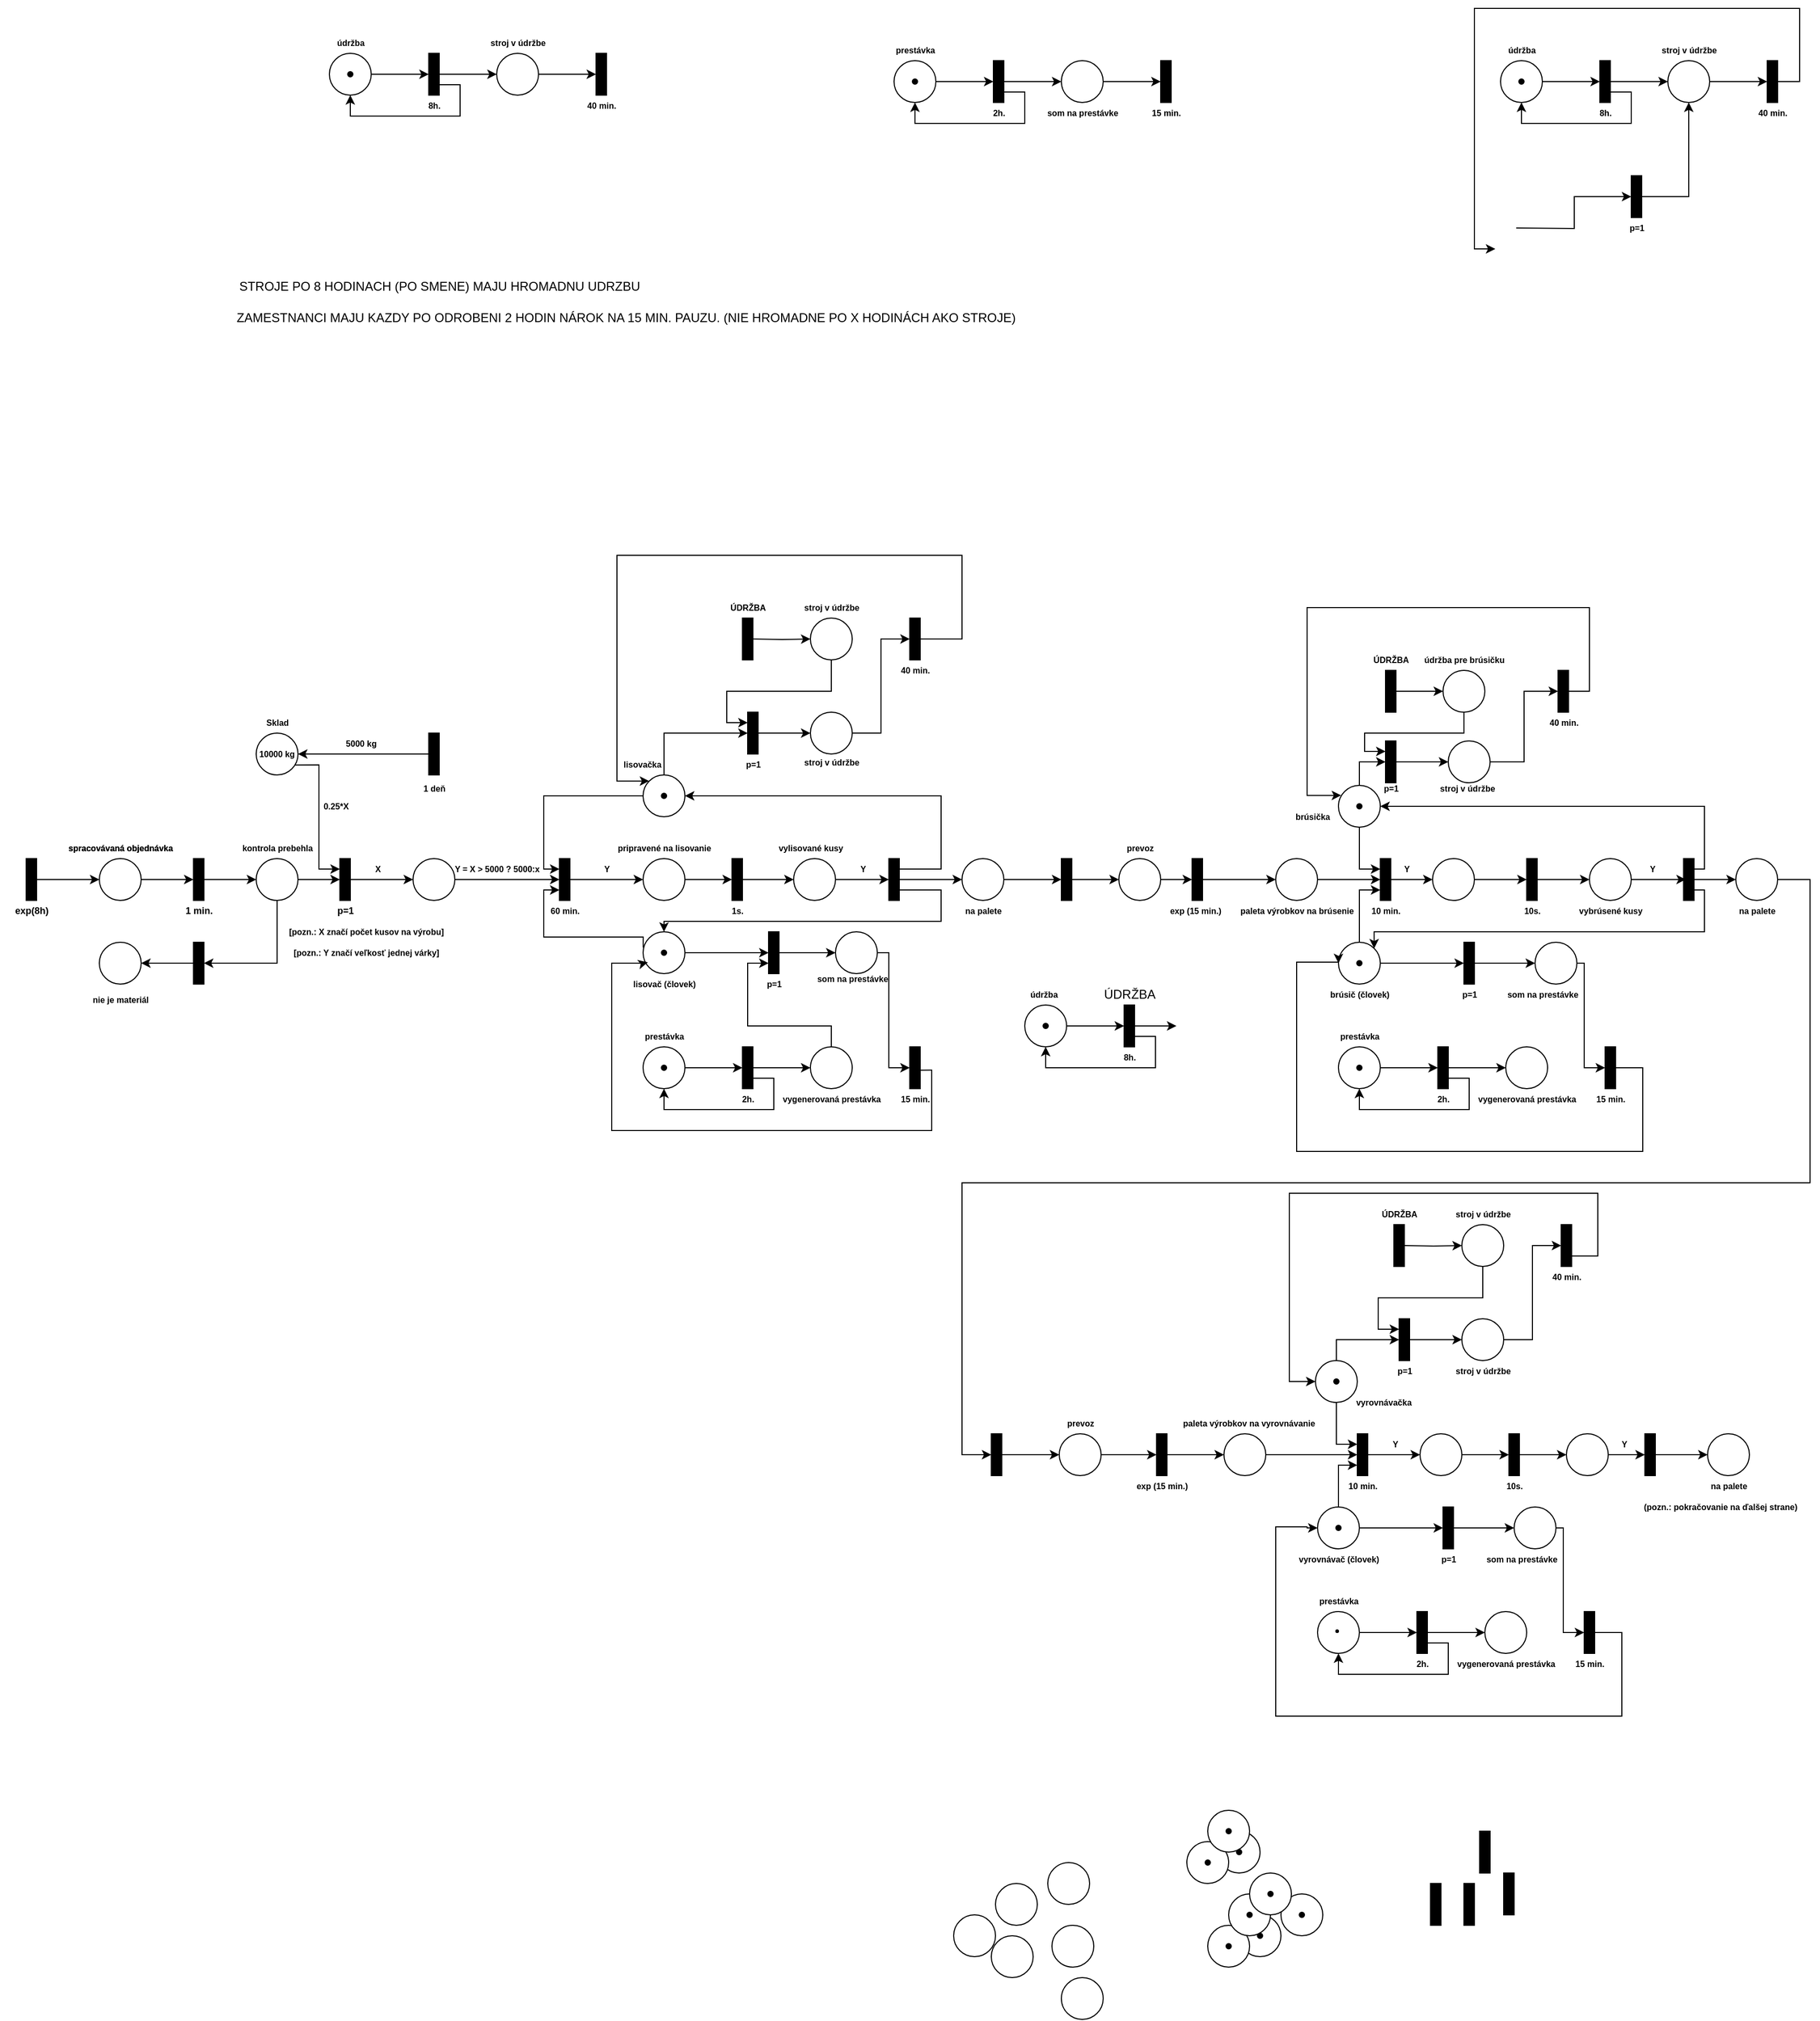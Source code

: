 <mxfile version="22.1.2" type="device">
  <diagram name="Page-1" id="9L_iSFYxcWo2DNKwxm4P">
    <mxGraphModel dx="2412" dy="2461" grid="1" gridSize="10" guides="1" tooltips="1" connect="1" arrows="1" fold="1" page="1" pageScale="1" pageWidth="1169" pageHeight="827" math="0" shadow="0">
      <root>
        <mxCell id="0" />
        <mxCell id="1" parent="0" />
        <mxCell id="WV2E-qCdzKCkwWMModYk-13" style="edgeStyle=orthogonalEdgeStyle;rounded=0;orthogonalLoop=1;jettySize=auto;html=1;entryX=0;entryY=0.5;entryDx=0;entryDy=0;" parent="1" source="WV2E-qCdzKCkwWMModYk-2" target="WV2E-qCdzKCkwWMModYk-8" edge="1">
          <mxGeometry relative="1" as="geometry" />
        </mxCell>
        <mxCell id="WV2E-qCdzKCkwWMModYk-2" value="" style="ellipse;whiteSpace=wrap;html=1;aspect=fixed;" parent="1" vertex="1">
          <mxGeometry x="95" y="160" width="40" height="40" as="geometry" />
        </mxCell>
        <mxCell id="WV2E-qCdzKCkwWMModYk-5" style="edgeStyle=orthogonalEdgeStyle;rounded=0;orthogonalLoop=1;jettySize=auto;html=1;entryX=0;entryY=0.5;entryDx=0;entryDy=0;" parent="1" source="WV2E-qCdzKCkwWMModYk-3" target="WV2E-qCdzKCkwWMModYk-2" edge="1">
          <mxGeometry relative="1" as="geometry" />
        </mxCell>
        <mxCell id="WV2E-qCdzKCkwWMModYk-3" value="" style="rounded=0;whiteSpace=wrap;html=1;gradientColor=none;fillColor=#000000;" parent="1" vertex="1">
          <mxGeometry x="25" y="160" width="10" height="40" as="geometry" />
        </mxCell>
        <mxCell id="WV2E-qCdzKCkwWMModYk-6" value="&lt;h6&gt;&lt;font style=&quot;font-size: 9px;&quot;&gt;exp(8h)&lt;/font&gt;&lt;/h6&gt;" style="text;html=1;align=center;verticalAlign=middle;resizable=0;points=[];autosize=1;strokeColor=none;fillColor=none;" parent="1" vertex="1">
          <mxGeometry y="180" width="60" height="60" as="geometry" />
        </mxCell>
        <mxCell id="WV2E-qCdzKCkwWMModYk-7" value="&lt;h6&gt;spracovávaná objednávka&lt;/h6&gt;" style="text;html=1;align=center;verticalAlign=middle;resizable=0;points=[];autosize=1;strokeColor=none;fillColor=none;labelBackgroundColor=none;" parent="1" vertex="1">
          <mxGeometry x="55" y="120" width="120" height="60" as="geometry" />
        </mxCell>
        <mxCell id="WV2E-qCdzKCkwWMModYk-8" value="" style="rounded=0;whiteSpace=wrap;html=1;gradientColor=none;fillColor=#000000;" parent="1" vertex="1">
          <mxGeometry x="185" y="160" width="10" height="40" as="geometry" />
        </mxCell>
        <mxCell id="IB5I2fbD3hVqZCZ33rX3-259" style="edgeStyle=orthogonalEdgeStyle;rounded=0;orthogonalLoop=1;jettySize=auto;html=1;" edge="1" parent="1" source="WV2E-qCdzKCkwWMModYk-9" target="WV2E-qCdzKCkwWMModYk-92">
          <mxGeometry relative="1" as="geometry" />
        </mxCell>
        <mxCell id="WV2E-qCdzKCkwWMModYk-9" value="" style="rounded=0;whiteSpace=wrap;html=1;gradientColor=none;fillColor=#000000;" parent="1" vertex="1">
          <mxGeometry x="1460" y="160" width="10" height="40" as="geometry" />
        </mxCell>
        <mxCell id="IB5I2fbD3hVqZCZ33rX3-263" style="edgeStyle=orthogonalEdgeStyle;rounded=0;orthogonalLoop=1;jettySize=auto;html=1;exitX=1;exitY=0.25;exitDx=0;exitDy=0;entryX=1;entryY=0.5;entryDx=0;entryDy=0;" edge="1" parent="1" source="WV2E-qCdzKCkwWMModYk-10" target="WV2E-qCdzKCkwWMModYk-88">
          <mxGeometry relative="1" as="geometry">
            <Array as="points">
              <mxPoint x="1630" y="170" />
              <mxPoint x="1630" y="110" />
            </Array>
          </mxGeometry>
        </mxCell>
        <mxCell id="IB5I2fbD3hVqZCZ33rX3-264" style="edgeStyle=orthogonalEdgeStyle;rounded=0;orthogonalLoop=1;jettySize=auto;html=1;entryX=0;entryY=0.5;entryDx=0;entryDy=0;" edge="1" parent="1" source="WV2E-qCdzKCkwWMModYk-10" target="IB5I2fbD3hVqZCZ33rX3-244">
          <mxGeometry relative="1" as="geometry" />
        </mxCell>
        <mxCell id="WV2E-qCdzKCkwWMModYk-10" value="" style="rounded=0;whiteSpace=wrap;html=1;gradientColor=none;fillColor=#000000;" parent="1" vertex="1">
          <mxGeometry x="1610" y="160" width="10" height="40" as="geometry" />
        </mxCell>
        <mxCell id="WV2E-qCdzKCkwWMModYk-11" value="" style="rounded=0;whiteSpace=wrap;html=1;gradientColor=none;fillColor=#000000;" parent="1" vertex="1">
          <mxGeometry x="410" y="40" width="10" height="40" as="geometry" />
        </mxCell>
        <mxCell id="IB5I2fbD3hVqZCZ33rX3-255" style="edgeStyle=orthogonalEdgeStyle;rounded=0;orthogonalLoop=1;jettySize=auto;html=1;exitX=1;exitY=0.5;exitDx=0;exitDy=0;" edge="1" parent="1" source="WV2E-qCdzKCkwWMModYk-12" target="WV2E-qCdzKCkwWMModYk-17">
          <mxGeometry relative="1" as="geometry" />
        </mxCell>
        <mxCell id="IB5I2fbD3hVqZCZ33rX3-288" style="edgeStyle=orthogonalEdgeStyle;rounded=0;orthogonalLoop=1;jettySize=auto;html=1;exitX=1;exitY=0.75;exitDx=0;exitDy=0;entryX=1;entryY=0;entryDx=0;entryDy=0;" edge="1" parent="1" source="WV2E-qCdzKCkwWMModYk-10" target="WV2E-qCdzKCkwWMModYk-76">
          <mxGeometry relative="1" as="geometry">
            <Array as="points">
              <mxPoint x="1630" y="190" />
              <mxPoint x="1630" y="230" />
              <mxPoint x="1314" y="230" />
            </Array>
          </mxGeometry>
        </mxCell>
        <mxCell id="WV2E-qCdzKCkwWMModYk-12" value="" style="rounded=0;whiteSpace=wrap;html=1;gradientColor=none;fillColor=#000000;" parent="1" vertex="1">
          <mxGeometry x="1320" y="160" width="10" height="40" as="geometry" />
        </mxCell>
        <mxCell id="WV2E-qCdzKCkwWMModYk-34" style="edgeStyle=orthogonalEdgeStyle;rounded=0;orthogonalLoop=1;jettySize=auto;html=1;entryX=0;entryY=0.5;entryDx=0;entryDy=0;" parent="1" source="WV2E-qCdzKCkwWMModYk-14" target="WV2E-qCdzKCkwWMModYk-26" edge="1">
          <mxGeometry relative="1" as="geometry" />
        </mxCell>
        <mxCell id="WV2E-qCdzKCkwWMModYk-36" style="edgeStyle=orthogonalEdgeStyle;rounded=0;orthogonalLoop=1;jettySize=auto;html=1;entryX=1;entryY=0.5;entryDx=0;entryDy=0;" parent="1" source="WV2E-qCdzKCkwWMModYk-14" target="WV2E-qCdzKCkwWMModYk-25" edge="1">
          <mxGeometry relative="1" as="geometry">
            <mxPoint x="265" y="260" as="targetPoint" />
            <Array as="points">
              <mxPoint x="265" y="260" />
            </Array>
          </mxGeometry>
        </mxCell>
        <mxCell id="WV2E-qCdzKCkwWMModYk-14" value="" style="ellipse;whiteSpace=wrap;html=1;aspect=fixed;" parent="1" vertex="1">
          <mxGeometry x="245" y="160" width="40" height="40" as="geometry" />
        </mxCell>
        <mxCell id="IB5I2fbD3hVqZCZ33rX3-65" style="edgeStyle=orthogonalEdgeStyle;rounded=0;orthogonalLoop=1;jettySize=auto;html=1;entryX=0;entryY=0.5;entryDx=0;entryDy=0;" edge="1" parent="1" source="WV2E-qCdzKCkwWMModYk-15" target="WV2E-qCdzKCkwWMModYk-27">
          <mxGeometry relative="1" as="geometry" />
        </mxCell>
        <mxCell id="WV2E-qCdzKCkwWMModYk-15" value="" style="ellipse;whiteSpace=wrap;html=1;aspect=fixed;" parent="1" vertex="1">
          <mxGeometry x="920" y="160" width="40" height="40" as="geometry" />
        </mxCell>
        <mxCell id="IB5I2fbD3hVqZCZ33rX3-256" style="edgeStyle=orthogonalEdgeStyle;rounded=0;orthogonalLoop=1;jettySize=auto;html=1;entryX=0;entryY=0.5;entryDx=0;entryDy=0;" edge="1" parent="1" source="WV2E-qCdzKCkwWMModYk-17" target="WV2E-qCdzKCkwWMModYk-9">
          <mxGeometry relative="1" as="geometry" />
        </mxCell>
        <mxCell id="WV2E-qCdzKCkwWMModYk-17" value="" style="ellipse;whiteSpace=wrap;html=1;aspect=fixed;" parent="1" vertex="1">
          <mxGeometry x="1370" y="160" width="40" height="40" as="geometry" />
        </mxCell>
        <mxCell id="IB5I2fbD3hVqZCZ33rX3-362" style="edgeStyle=orthogonalEdgeStyle;rounded=0;orthogonalLoop=1;jettySize=auto;html=1;entryX=0;entryY=0.75;entryDx=0;entryDy=0;" edge="1" parent="1" source="WV2E-qCdzKCkwWMModYk-18" target="WV2E-qCdzKCkwWMModYk-96">
          <mxGeometry relative="1" as="geometry">
            <mxPoint x="760" y="320" as="targetPoint" />
            <Array as="points">
              <mxPoint x="795" y="320" />
              <mxPoint x="715" y="320" />
              <mxPoint x="715" y="260" />
            </Array>
          </mxGeometry>
        </mxCell>
        <mxCell id="WV2E-qCdzKCkwWMModYk-18" value="" style="ellipse;whiteSpace=wrap;html=1;aspect=fixed;" parent="1" vertex="1">
          <mxGeometry x="775" y="340" width="40" height="40" as="geometry" />
        </mxCell>
        <mxCell id="WV2E-qCdzKCkwWMModYk-103" style="edgeStyle=orthogonalEdgeStyle;rounded=0;orthogonalLoop=1;jettySize=auto;html=1;entryX=0;entryY=0.5;entryDx=0;entryDy=0;" parent="1" source="WV2E-qCdzKCkwWMModYk-19" target="WV2E-qCdzKCkwWMModYk-100" edge="1">
          <mxGeometry relative="1" as="geometry" />
        </mxCell>
        <mxCell id="WV2E-qCdzKCkwWMModYk-19" value="" style="ellipse;whiteSpace=wrap;html=1;aspect=fixed;" parent="1" vertex="1">
          <mxGeometry x="615" y="160" width="40" height="40" as="geometry" />
        </mxCell>
        <mxCell id="WV2E-qCdzKCkwWMModYk-107" style="edgeStyle=orthogonalEdgeStyle;rounded=0;orthogonalLoop=1;jettySize=auto;html=1;entryX=0;entryY=0.5;entryDx=0;entryDy=0;" parent="1" source="WV2E-qCdzKCkwWMModYk-20" target="WV2E-qCdzKCkwWMModYk-97" edge="1">
          <mxGeometry relative="1" as="geometry" />
        </mxCell>
        <mxCell id="WV2E-qCdzKCkwWMModYk-20" value="" style="ellipse;whiteSpace=wrap;html=1;aspect=fixed;" parent="1" vertex="1">
          <mxGeometry x="759" y="160" width="40" height="40" as="geometry" />
        </mxCell>
        <mxCell id="WV2E-qCdzKCkwWMModYk-59" style="edgeStyle=orthogonalEdgeStyle;rounded=0;orthogonalLoop=1;jettySize=auto;html=1;entryX=0;entryY=0.25;entryDx=0;entryDy=0;" parent="1" source="WV2E-qCdzKCkwWMModYk-21" target="WV2E-qCdzKCkwWMModYk-30" edge="1">
          <mxGeometry relative="1" as="geometry">
            <Array as="points">
              <mxPoint x="520" y="100" />
              <mxPoint x="520" y="170" />
            </Array>
          </mxGeometry>
        </mxCell>
        <mxCell id="IB5I2fbD3hVqZCZ33rX3-16" style="edgeStyle=orthogonalEdgeStyle;rounded=0;orthogonalLoop=1;jettySize=auto;html=1;exitX=0.5;exitY=0;exitDx=0;exitDy=0;entryX=0;entryY=0.5;entryDx=0;entryDy=0;" edge="1" parent="1" source="WV2E-qCdzKCkwWMModYk-21" target="WV2E-qCdzKCkwWMModYk-28">
          <mxGeometry relative="1" as="geometry" />
        </mxCell>
        <mxCell id="WV2E-qCdzKCkwWMModYk-21" value="" style="ellipse;whiteSpace=wrap;html=1;aspect=fixed;" parent="1" vertex="1">
          <mxGeometry x="615" y="80" width="40" height="40" as="geometry" />
        </mxCell>
        <mxCell id="WV2E-qCdzKCkwWMModYk-22" value="&lt;h6&gt;10000 kg&lt;/h6&gt;" style="ellipse;whiteSpace=wrap;html=1;aspect=fixed;" parent="1" vertex="1">
          <mxGeometry x="245" y="40" width="40" height="40" as="geometry" />
        </mxCell>
        <mxCell id="WV2E-qCdzKCkwWMModYk-50" style="edgeStyle=orthogonalEdgeStyle;rounded=0;orthogonalLoop=1;jettySize=auto;html=1;entryX=0;entryY=0.5;entryDx=0;entryDy=0;" parent="1" source="WV2E-qCdzKCkwWMModYk-23" target="WV2E-qCdzKCkwWMModYk-30" edge="1">
          <mxGeometry relative="1" as="geometry">
            <mxPoint x="535" y="180" as="targetPoint" />
          </mxGeometry>
        </mxCell>
        <mxCell id="WV2E-qCdzKCkwWMModYk-23" value="" style="ellipse;whiteSpace=wrap;html=1;aspect=fixed;" parent="1" vertex="1">
          <mxGeometry x="395" y="160" width="40" height="40" as="geometry" />
        </mxCell>
        <mxCell id="WV2E-qCdzKCkwWMModYk-24" value="" style="ellipse;whiteSpace=wrap;html=1;aspect=fixed;" parent="1" vertex="1">
          <mxGeometry x="95" y="240" width="40" height="40" as="geometry" />
        </mxCell>
        <mxCell id="WV2E-qCdzKCkwWMModYk-37" style="edgeStyle=orthogonalEdgeStyle;rounded=0;orthogonalLoop=1;jettySize=auto;html=1;" parent="1" source="WV2E-qCdzKCkwWMModYk-25" target="WV2E-qCdzKCkwWMModYk-24" edge="1">
          <mxGeometry relative="1" as="geometry" />
        </mxCell>
        <mxCell id="WV2E-qCdzKCkwWMModYk-25" value="" style="rounded=0;whiteSpace=wrap;html=1;gradientColor=none;fillColor=#000000;" parent="1" vertex="1">
          <mxGeometry x="185" y="240" width="10" height="40" as="geometry" />
        </mxCell>
        <mxCell id="WV2E-qCdzKCkwWMModYk-40" style="edgeStyle=orthogonalEdgeStyle;rounded=0;orthogonalLoop=1;jettySize=auto;html=1;entryX=0;entryY=0.5;entryDx=0;entryDy=0;" parent="1" source="WV2E-qCdzKCkwWMModYk-26" target="WV2E-qCdzKCkwWMModYk-23" edge="1">
          <mxGeometry relative="1" as="geometry" />
        </mxCell>
        <mxCell id="WV2E-qCdzKCkwWMModYk-26" value="" style="rounded=0;whiteSpace=wrap;html=1;gradientColor=none;fillColor=#000000;" parent="1" vertex="1">
          <mxGeometry x="325" y="160" width="10" height="40" as="geometry" />
        </mxCell>
        <mxCell id="IB5I2fbD3hVqZCZ33rX3-66" style="edgeStyle=orthogonalEdgeStyle;rounded=0;orthogonalLoop=1;jettySize=auto;html=1;entryX=0;entryY=0.5;entryDx=0;entryDy=0;" edge="1" parent="1" source="WV2E-qCdzKCkwWMModYk-27" target="WV2E-qCdzKCkwWMModYk-94">
          <mxGeometry relative="1" as="geometry" />
        </mxCell>
        <mxCell id="WV2E-qCdzKCkwWMModYk-27" value="" style="rounded=0;whiteSpace=wrap;html=1;gradientColor=none;fillColor=#000000;" parent="1" vertex="1">
          <mxGeometry x="1015" y="160" width="10" height="40" as="geometry" />
        </mxCell>
        <mxCell id="IB5I2fbD3hVqZCZ33rX3-368" style="edgeStyle=orthogonalEdgeStyle;rounded=0;orthogonalLoop=1;jettySize=auto;html=1;entryX=0;entryY=0.5;entryDx=0;entryDy=0;" edge="1" parent="1" source="WV2E-qCdzKCkwWMModYk-28" target="IB5I2fbD3hVqZCZ33rX3-248">
          <mxGeometry relative="1" as="geometry" />
        </mxCell>
        <mxCell id="WV2E-qCdzKCkwWMModYk-28" value="" style="rounded=0;whiteSpace=wrap;html=1;gradientColor=none;fillColor=#000000;" parent="1" vertex="1">
          <mxGeometry x="715" y="20" width="10" height="40" as="geometry" />
        </mxCell>
        <mxCell id="WV2E-qCdzKCkwWMModYk-29" value="" style="rounded=0;whiteSpace=wrap;html=1;gradientColor=none;fillColor=#000000;" parent="1" vertex="1">
          <mxGeometry x="870" y="340" width="10" height="40" as="geometry" />
        </mxCell>
        <mxCell id="WV2E-qCdzKCkwWMModYk-57" style="edgeStyle=orthogonalEdgeStyle;rounded=0;orthogonalLoop=1;jettySize=auto;html=1;entryX=0;entryY=0.5;entryDx=0;entryDy=0;" parent="1" source="WV2E-qCdzKCkwWMModYk-30" target="WV2E-qCdzKCkwWMModYk-19" edge="1">
          <mxGeometry relative="1" as="geometry" />
        </mxCell>
        <mxCell id="WV2E-qCdzKCkwWMModYk-30" value="" style="rounded=0;whiteSpace=wrap;html=1;gradientColor=none;fillColor=#000000;" parent="1" vertex="1">
          <mxGeometry x="535" y="160" width="10" height="40" as="geometry" />
        </mxCell>
        <mxCell id="WV2E-qCdzKCkwWMModYk-31" style="edgeStyle=orthogonalEdgeStyle;rounded=0;orthogonalLoop=1;jettySize=auto;html=1;exitX=1;exitY=0.5;exitDx=0;exitDy=0;entryX=0;entryY=0.5;entryDx=0;entryDy=0;" parent="1" source="WV2E-qCdzKCkwWMModYk-8" target="WV2E-qCdzKCkwWMModYk-14" edge="1">
          <mxGeometry relative="1" as="geometry" />
        </mxCell>
        <mxCell id="WV2E-qCdzKCkwWMModYk-32" value="&lt;h6 style=&quot;line-height: 120%;&quot;&gt;spracovávaná objednávka&lt;/h6&gt;" style="text;html=1;align=center;verticalAlign=middle;resizable=0;points=[];autosize=1;strokeColor=none;fillColor=none;labelBackgroundColor=none;" parent="1" vertex="1">
          <mxGeometry x="55" y="120" width="120" height="60" as="geometry" />
        </mxCell>
        <mxCell id="WV2E-qCdzKCkwWMModYk-33" value="&lt;h6&gt;&lt;font style=&quot;font-size: 9px;&quot;&gt;1 min.&lt;/font&gt;&lt;/h6&gt;" style="text;html=1;align=center;verticalAlign=middle;resizable=0;points=[];autosize=1;strokeColor=none;fillColor=none;" parent="1" vertex="1">
          <mxGeometry x="165" y="180" width="50" height="60" as="geometry" />
        </mxCell>
        <mxCell id="WV2E-qCdzKCkwWMModYk-38" value="&lt;h6&gt;nie je materiál&lt;/h6&gt;" style="text;html=1;align=center;verticalAlign=middle;resizable=0;points=[];autosize=1;strokeColor=none;fillColor=none;" parent="1" vertex="1">
          <mxGeometry x="75" y="265" width="80" height="60" as="geometry" />
        </mxCell>
        <mxCell id="WV2E-qCdzKCkwWMModYk-39" value="&lt;h6&gt;&lt;font style=&quot;font-size: 9px;&quot;&gt;p=1&lt;/font&gt;&lt;/h6&gt;" style="text;html=1;align=center;verticalAlign=middle;resizable=0;points=[];autosize=1;strokeColor=none;fillColor=none;" parent="1" vertex="1">
          <mxGeometry x="310" y="180" width="40" height="60" as="geometry" />
        </mxCell>
        <mxCell id="WV2E-qCdzKCkwWMModYk-41" value="&lt;h6&gt;X&lt;/h6&gt;" style="text;html=1;align=center;verticalAlign=middle;resizable=0;points=[];autosize=1;strokeColor=none;fillColor=none;" parent="1" vertex="1">
          <mxGeometry x="346" y="140" width="30" height="60" as="geometry" />
        </mxCell>
        <mxCell id="WV2E-qCdzKCkwWMModYk-42" value="&lt;h6&gt;1 deň&lt;/h6&gt;" style="text;html=1;align=center;verticalAlign=middle;resizable=0;points=[];autosize=1;strokeColor=none;fillColor=none;" parent="1" vertex="1">
          <mxGeometry x="395" y="63" width="40" height="60" as="geometry" />
        </mxCell>
        <mxCell id="WV2E-qCdzKCkwWMModYk-43" style="edgeStyle=orthogonalEdgeStyle;rounded=0;orthogonalLoop=1;jettySize=auto;html=1;entryX=1;entryY=0.5;entryDx=0;entryDy=0;" parent="1" source="WV2E-qCdzKCkwWMModYk-11" target="WV2E-qCdzKCkwWMModYk-22" edge="1">
          <mxGeometry relative="1" as="geometry" />
        </mxCell>
        <mxCell id="WV2E-qCdzKCkwWMModYk-44" value="&lt;h6&gt;5000 kg&lt;/h6&gt;" style="text;html=1;align=center;verticalAlign=middle;resizable=0;points=[];autosize=1;strokeColor=none;fillColor=none;" parent="1" vertex="1">
          <mxGeometry x="320" y="20" width="50" height="60" as="geometry" />
        </mxCell>
        <mxCell id="WV2E-qCdzKCkwWMModYk-35" value="&lt;h6&gt;kontrola prebehla&lt;/h6&gt;" style="text;html=1;align=center;verticalAlign=middle;resizable=0;points=[];autosize=1;strokeColor=none;fillColor=none;" parent="1" vertex="1">
          <mxGeometry x="220" y="120" width="90" height="60" as="geometry" />
        </mxCell>
        <mxCell id="WV2E-qCdzKCkwWMModYk-47" style="edgeStyle=orthogonalEdgeStyle;rounded=0;orthogonalLoop=1;jettySize=auto;html=1;exitX=0.934;exitY=0.761;exitDx=0;exitDy=0;exitPerimeter=0;entryX=0;entryY=0.25;entryDx=0;entryDy=0;" parent="1" source="WV2E-qCdzKCkwWMModYk-22" target="WV2E-qCdzKCkwWMModYk-26" edge="1">
          <mxGeometry relative="1" as="geometry">
            <mxPoint x="285" y="110" as="targetPoint" />
          </mxGeometry>
        </mxCell>
        <mxCell id="WV2E-qCdzKCkwWMModYk-48" value="&lt;h6&gt;0.25*X&lt;/h6&gt;" style="text;html=1;align=center;verticalAlign=middle;resizable=0;points=[];autosize=1;strokeColor=none;fillColor=none;" parent="1" vertex="1">
          <mxGeometry x="296" y="80" width="50" height="60" as="geometry" />
        </mxCell>
        <mxCell id="WV2E-qCdzKCkwWMModYk-49" value="&lt;h6&gt;&lt;font style=&quot;font-size: 8px;&quot;&gt;[pozn.: X značí počet kusov na výrobu]&lt;/font&gt;&lt;/h6&gt;" style="text;html=1;align=center;verticalAlign=middle;resizable=0;points=[];autosize=1;strokeColor=none;fillColor=none;" parent="1" vertex="1">
          <mxGeometry x="265" y="200" width="170" height="60" as="geometry" />
        </mxCell>
        <mxCell id="WV2E-qCdzKCkwWMModYk-52" value="&lt;h6&gt;Y = X &amp;gt; 5000 ? 5000:x&lt;/h6&gt;" style="text;html=1;align=center;verticalAlign=middle;resizable=0;points=[];autosize=1;strokeColor=none;fillColor=none;" parent="1" vertex="1">
          <mxGeometry x="425" y="140" width="100" height="60" as="geometry" />
        </mxCell>
        <mxCell id="WV2E-qCdzKCkwWMModYk-53" value="&lt;h6&gt;[pozn.: Y značí veľkosť jednej várky]&lt;/h6&gt;" style="text;html=1;align=center;verticalAlign=middle;resizable=0;points=[];autosize=1;strokeColor=none;fillColor=none;" parent="1" vertex="1">
          <mxGeometry x="270" y="220" width="160" height="60" as="geometry" />
        </mxCell>
        <mxCell id="WV2E-qCdzKCkwWMModYk-54" value="&lt;h6&gt;60 min.&lt;/h6&gt;" style="text;html=1;align=center;verticalAlign=middle;resizable=0;points=[];autosize=1;strokeColor=none;fillColor=none;" parent="1" vertex="1">
          <mxGeometry x="515" y="180" width="50" height="60" as="geometry" />
        </mxCell>
        <mxCell id="WV2E-qCdzKCkwWMModYk-55" value="&lt;h6&gt;Sklad&lt;/h6&gt;" style="text;html=1;align=center;verticalAlign=middle;resizable=0;points=[];autosize=1;strokeColor=none;fillColor=none;" parent="1" vertex="1">
          <mxGeometry x="245" width="40" height="60" as="geometry" />
        </mxCell>
        <mxCell id="WV2E-qCdzKCkwWMModYk-58" value="&lt;h6&gt;Y&lt;/h6&gt;" style="text;html=1;align=center;verticalAlign=middle;resizable=0;points=[];autosize=1;strokeColor=none;fillColor=none;" parent="1" vertex="1">
          <mxGeometry x="565" y="140" width="30" height="60" as="geometry" />
        </mxCell>
        <mxCell id="WV2E-qCdzKCkwWMModYk-60" value="" style="ellipse;whiteSpace=wrap;html=1;aspect=fixed;gradientColor=none;fillColor=#000000;" parent="1" vertex="1">
          <mxGeometry x="632.5" y="97.5" width="5" height="5" as="geometry" />
        </mxCell>
        <mxCell id="WV2E-qCdzKCkwWMModYk-63" value="" style="group" parent="1" vertex="1" connectable="0">
          <mxGeometry x="615" y="340" width="40" height="40" as="geometry" />
        </mxCell>
        <mxCell id="WV2E-qCdzKCkwWMModYk-61" value="" style="ellipse;whiteSpace=wrap;html=1;aspect=fixed;" parent="WV2E-qCdzKCkwWMModYk-63" vertex="1">
          <mxGeometry width="40" height="40" as="geometry" />
        </mxCell>
        <mxCell id="WV2E-qCdzKCkwWMModYk-62" value="" style="ellipse;whiteSpace=wrap;html=1;aspect=fixed;gradientColor=none;fillColor=#000000;" parent="WV2E-qCdzKCkwWMModYk-63" vertex="1">
          <mxGeometry x="17.5" y="17.5" width="5" height="5" as="geometry" />
        </mxCell>
        <mxCell id="WV2E-qCdzKCkwWMModYk-66" value="" style="group" parent="1" vertex="1" connectable="0">
          <mxGeometry x="1258" y="640" width="40" height="40" as="geometry" />
        </mxCell>
        <mxCell id="WV2E-qCdzKCkwWMModYk-67" value="" style="ellipse;whiteSpace=wrap;html=1;aspect=fixed;" parent="WV2E-qCdzKCkwWMModYk-66" vertex="1">
          <mxGeometry width="40" height="40" as="geometry" />
        </mxCell>
        <mxCell id="WV2E-qCdzKCkwWMModYk-68" value="" style="ellipse;whiteSpace=wrap;html=1;aspect=fixed;gradientColor=none;fillColor=#000000;" parent="WV2E-qCdzKCkwWMModYk-66" vertex="1">
          <mxGeometry x="17.5" y="17.5" width="5" height="5" as="geometry" />
        </mxCell>
        <mxCell id="WV2E-qCdzKCkwWMModYk-69" value="" style="group" parent="1" vertex="1" connectable="0">
          <mxGeometry x="1165" y="1090" width="40" height="40" as="geometry" />
        </mxCell>
        <mxCell id="WV2E-qCdzKCkwWMModYk-70" value="" style="ellipse;whiteSpace=wrap;html=1;aspect=fixed;" parent="WV2E-qCdzKCkwWMModYk-69" vertex="1">
          <mxGeometry width="40" height="40" as="geometry" />
        </mxCell>
        <mxCell id="WV2E-qCdzKCkwWMModYk-71" value="" style="ellipse;whiteSpace=wrap;html=1;aspect=fixed;gradientColor=none;fillColor=#000000;" parent="WV2E-qCdzKCkwWMModYk-69" vertex="1">
          <mxGeometry x="17.5" y="17.5" width="5" height="5" as="geometry" />
        </mxCell>
        <mxCell id="WV2E-qCdzKCkwWMModYk-72" value="" style="group" parent="1" vertex="1" connectable="0">
          <mxGeometry x="1135" y="1100" width="40" height="40" as="geometry" />
        </mxCell>
        <mxCell id="WV2E-qCdzKCkwWMModYk-73" value="" style="ellipse;whiteSpace=wrap;html=1;aspect=fixed;" parent="WV2E-qCdzKCkwWMModYk-72" vertex="1">
          <mxGeometry width="40" height="40" as="geometry" />
        </mxCell>
        <mxCell id="WV2E-qCdzKCkwWMModYk-74" value="" style="ellipse;whiteSpace=wrap;html=1;aspect=fixed;gradientColor=none;fillColor=#000000;" parent="WV2E-qCdzKCkwWMModYk-72" vertex="1">
          <mxGeometry x="17.5" y="17.5" width="5" height="5" as="geometry" />
        </mxCell>
        <mxCell id="WV2E-qCdzKCkwWMModYk-75" value="" style="group" parent="1" vertex="1" connectable="0">
          <mxGeometry x="1280" y="240" width="40" height="40" as="geometry" />
        </mxCell>
        <mxCell id="WV2E-qCdzKCkwWMModYk-76" value="" style="ellipse;whiteSpace=wrap;html=1;aspect=fixed;" parent="WV2E-qCdzKCkwWMModYk-75" vertex="1">
          <mxGeometry width="40" height="40" as="geometry" />
        </mxCell>
        <mxCell id="WV2E-qCdzKCkwWMModYk-77" value="" style="ellipse;whiteSpace=wrap;html=1;aspect=fixed;gradientColor=none;fillColor=#000000;" parent="WV2E-qCdzKCkwWMModYk-75" vertex="1">
          <mxGeometry x="17.5" y="17.5" width="5" height="5" as="geometry" />
        </mxCell>
        <mxCell id="WV2E-qCdzKCkwWMModYk-78" value="" style="group" parent="1" vertex="1" connectable="0">
          <mxGeometry x="1155" y="1070" width="40" height="40" as="geometry" />
        </mxCell>
        <mxCell id="WV2E-qCdzKCkwWMModYk-79" value="" style="ellipse;whiteSpace=wrap;html=1;aspect=fixed;" parent="WV2E-qCdzKCkwWMModYk-78" vertex="1">
          <mxGeometry width="40" height="40" as="geometry" />
        </mxCell>
        <mxCell id="WV2E-qCdzKCkwWMModYk-80" value="" style="ellipse;whiteSpace=wrap;html=1;aspect=fixed;gradientColor=none;fillColor=#000000;" parent="WV2E-qCdzKCkwWMModYk-78" vertex="1">
          <mxGeometry x="17.5" y="17.5" width="5" height="5" as="geometry" />
        </mxCell>
        <mxCell id="WV2E-qCdzKCkwWMModYk-84" value="" style="group" parent="1" vertex="1" connectable="0">
          <mxGeometry x="615" y="230" width="40" height="40" as="geometry" />
        </mxCell>
        <mxCell id="WV2E-qCdzKCkwWMModYk-85" value="" style="ellipse;whiteSpace=wrap;html=1;aspect=fixed;" parent="WV2E-qCdzKCkwWMModYk-84" vertex="1">
          <mxGeometry width="40" height="40" as="geometry" />
        </mxCell>
        <mxCell id="WV2E-qCdzKCkwWMModYk-86" value="" style="ellipse;whiteSpace=wrap;html=1;aspect=fixed;gradientColor=none;fillColor=#000000;" parent="WV2E-qCdzKCkwWMModYk-84" vertex="1">
          <mxGeometry x="17.5" y="17.5" width="5" height="5" as="geometry" />
        </mxCell>
        <mxCell id="WV2E-qCdzKCkwWMModYk-87" value="" style="group" parent="1" vertex="1" connectable="0">
          <mxGeometry x="1280" y="90" width="40" height="40" as="geometry" />
        </mxCell>
        <mxCell id="WV2E-qCdzKCkwWMModYk-88" value="" style="ellipse;whiteSpace=wrap;html=1;aspect=fixed;" parent="WV2E-qCdzKCkwWMModYk-87" vertex="1">
          <mxGeometry width="40" height="40" as="geometry" />
        </mxCell>
        <mxCell id="WV2E-qCdzKCkwWMModYk-89" value="" style="ellipse;whiteSpace=wrap;html=1;aspect=fixed;gradientColor=none;fillColor=#000000;" parent="WV2E-qCdzKCkwWMModYk-87" vertex="1">
          <mxGeometry x="17.5" y="17.5" width="5" height="5" as="geometry" />
        </mxCell>
        <mxCell id="IB5I2fbD3hVqZCZ33rX3-358" style="edgeStyle=orthogonalEdgeStyle;rounded=0;orthogonalLoop=1;jettySize=auto;html=1;entryX=0;entryY=0.5;entryDx=0;entryDy=0;" edge="1" parent="1" source="WV2E-qCdzKCkwWMModYk-90" target="IB5I2fbD3hVqZCZ33rX3-235">
          <mxGeometry relative="1" as="geometry">
            <mxPoint x="1288" y="730" as="targetPoint" />
          </mxGeometry>
        </mxCell>
        <mxCell id="WV2E-qCdzKCkwWMModYk-90" value="" style="ellipse;whiteSpace=wrap;html=1;aspect=fixed;" parent="1" vertex="1">
          <mxGeometry x="1170.5" y="710" width="40" height="40" as="geometry" />
        </mxCell>
        <mxCell id="IB5I2fbD3hVqZCZ33rX3-1001" style="edgeStyle=orthogonalEdgeStyle;rounded=0;orthogonalLoop=1;jettySize=auto;html=1;entryX=0;entryY=0.5;entryDx=0;entryDy=0;" edge="1" parent="1" source="WV2E-qCdzKCkwWMModYk-91" target="IB5I2fbD3hVqZCZ33rX3-237">
          <mxGeometry relative="1" as="geometry" />
        </mxCell>
        <mxCell id="WV2E-qCdzKCkwWMModYk-91" value="" style="ellipse;whiteSpace=wrap;html=1;aspect=fixed;" parent="1" vertex="1">
          <mxGeometry x="1358" y="710" width="40" height="40" as="geometry" />
        </mxCell>
        <mxCell id="WV2E-qCdzKCkwWMModYk-92" value="" style="ellipse;whiteSpace=wrap;html=1;aspect=fixed;" parent="1" vertex="1">
          <mxGeometry x="1520" y="160" width="40" height="40" as="geometry" />
        </mxCell>
        <mxCell id="IB5I2fbD3hVqZCZ33rX3-254" style="edgeStyle=orthogonalEdgeStyle;rounded=0;orthogonalLoop=1;jettySize=auto;html=1;entryX=0;entryY=0.5;entryDx=0;entryDy=0;" edge="1" parent="1" source="WV2E-qCdzKCkwWMModYk-93" target="WV2E-qCdzKCkwWMModYk-12">
          <mxGeometry relative="1" as="geometry" />
        </mxCell>
        <mxCell id="WV2E-qCdzKCkwWMModYk-93" value="" style="ellipse;whiteSpace=wrap;html=1;aspect=fixed;" parent="1" vertex="1">
          <mxGeometry x="1220" y="160" width="40" height="40" as="geometry" />
        </mxCell>
        <mxCell id="IB5I2fbD3hVqZCZ33rX3-242" style="edgeStyle=orthogonalEdgeStyle;rounded=0;orthogonalLoop=1;jettySize=auto;html=1;entryX=0;entryY=0.5;entryDx=0;entryDy=0;" edge="1" parent="1" source="WV2E-qCdzKCkwWMModYk-94" target="WV2E-qCdzKCkwWMModYk-95">
          <mxGeometry relative="1" as="geometry" />
        </mxCell>
        <mxCell id="WV2E-qCdzKCkwWMModYk-94" value="" style="ellipse;whiteSpace=wrap;html=1;aspect=fixed;" parent="1" vertex="1">
          <mxGeometry x="1070" y="160" width="40" height="40" as="geometry" />
        </mxCell>
        <mxCell id="IB5I2fbD3hVqZCZ33rX3-252" style="edgeStyle=orthogonalEdgeStyle;rounded=0;orthogonalLoop=1;jettySize=auto;html=1;entryX=0;entryY=0.5;entryDx=0;entryDy=0;" edge="1" parent="1" source="WV2E-qCdzKCkwWMModYk-95" target="WV2E-qCdzKCkwWMModYk-93">
          <mxGeometry relative="1" as="geometry">
            <mxPoint x="1240" y="180" as="targetPoint" />
          </mxGeometry>
        </mxCell>
        <mxCell id="WV2E-qCdzKCkwWMModYk-95" value="" style="rounded=0;whiteSpace=wrap;html=1;gradientColor=none;fillColor=#000000;" parent="1" vertex="1">
          <mxGeometry x="1140" y="160" width="10" height="40" as="geometry" />
        </mxCell>
        <mxCell id="IB5I2fbD3hVqZCZ33rX3-364" style="edgeStyle=orthogonalEdgeStyle;rounded=0;orthogonalLoop=1;jettySize=auto;html=1;entryX=0;entryY=0.5;entryDx=0;entryDy=0;" edge="1" parent="1" source="WV2E-qCdzKCkwWMModYk-96" target="IB5I2fbD3hVqZCZ33rX3-338">
          <mxGeometry relative="1" as="geometry" />
        </mxCell>
        <mxCell id="WV2E-qCdzKCkwWMModYk-96" value="" style="rounded=0;whiteSpace=wrap;html=1;gradientColor=none;fillColor=#000000;" parent="1" vertex="1">
          <mxGeometry x="735" y="230" width="10" height="40" as="geometry" />
        </mxCell>
        <mxCell id="WV2E-qCdzKCkwWMModYk-119" style="edgeStyle=orthogonalEdgeStyle;rounded=0;orthogonalLoop=1;jettySize=auto;html=1;entryX=1;entryY=0.5;entryDx=0;entryDy=0;exitX=1;exitY=0.25;exitDx=0;exitDy=0;" parent="1" source="WV2E-qCdzKCkwWMModYk-97" target="WV2E-qCdzKCkwWMModYk-21" edge="1">
          <mxGeometry relative="1" as="geometry">
            <Array as="points">
              <mxPoint x="900" y="170" />
              <mxPoint x="900" y="100" />
            </Array>
          </mxGeometry>
        </mxCell>
        <mxCell id="IB5I2fbD3hVqZCZ33rX3-1" style="edgeStyle=orthogonalEdgeStyle;rounded=0;orthogonalLoop=1;jettySize=auto;html=1;entryX=0;entryY=0.5;entryDx=0;entryDy=0;" edge="1" parent="1" source="WV2E-qCdzKCkwWMModYk-97" target="WV2E-qCdzKCkwWMModYk-15">
          <mxGeometry relative="1" as="geometry" />
        </mxCell>
        <mxCell id="WV2E-qCdzKCkwWMModYk-97" value="" style="rounded=0;whiteSpace=wrap;html=1;gradientColor=none;fillColor=#000000;" parent="1" vertex="1">
          <mxGeometry x="850" y="160" width="10" height="40" as="geometry" />
        </mxCell>
        <mxCell id="IB5I2fbD3hVqZCZ33rX3-9" style="edgeStyle=orthogonalEdgeStyle;rounded=0;orthogonalLoop=1;jettySize=auto;html=1;entryX=0;entryY=0.5;entryDx=0;entryDy=0;" edge="1" parent="1" source="WV2E-qCdzKCkwWMModYk-98" target="WV2E-qCdzKCkwWMModYk-18">
          <mxGeometry relative="1" as="geometry" />
        </mxCell>
        <mxCell id="WV2E-qCdzKCkwWMModYk-98" value="" style="rounded=0;whiteSpace=wrap;html=1;gradientColor=none;fillColor=#000000;" parent="1" vertex="1">
          <mxGeometry x="710" y="340" width="10" height="40" as="geometry" />
        </mxCell>
        <mxCell id="WV2E-qCdzKCkwWMModYk-105" style="edgeStyle=orthogonalEdgeStyle;rounded=0;orthogonalLoop=1;jettySize=auto;html=1;entryX=0;entryY=0.5;entryDx=0;entryDy=0;" parent="1" source="WV2E-qCdzKCkwWMModYk-100" target="WV2E-qCdzKCkwWMModYk-20" edge="1">
          <mxGeometry relative="1" as="geometry" />
        </mxCell>
        <mxCell id="WV2E-qCdzKCkwWMModYk-100" value="" style="rounded=0;whiteSpace=wrap;html=1;gradientColor=none;fillColor=#000000;" parent="1" vertex="1">
          <mxGeometry x="700" y="160" width="10" height="40" as="geometry" />
        </mxCell>
        <mxCell id="WV2E-qCdzKCkwWMModYk-101" value="&lt;h6&gt;lisovačka&lt;/h6&gt;" style="text;html=1;align=center;verticalAlign=middle;resizable=0;points=[];autosize=1;strokeColor=none;fillColor=none;" parent="1" vertex="1">
          <mxGeometry x="584" y="40" width="60" height="60" as="geometry" />
        </mxCell>
        <mxCell id="WV2E-qCdzKCkwWMModYk-102" value="&lt;h6&gt;pripravené na lisovanie&lt;/h6&gt;" style="text;html=1;align=center;verticalAlign=middle;resizable=0;points=[];autosize=1;strokeColor=none;fillColor=none;" parent="1" vertex="1">
          <mxGeometry x="580" y="120" width="110" height="60" as="geometry" />
        </mxCell>
        <mxCell id="WV2E-qCdzKCkwWMModYk-104" value="&lt;h6&gt;1s.&lt;/h6&gt;" style="text;html=1;align=center;verticalAlign=middle;resizable=0;points=[];autosize=1;strokeColor=none;fillColor=none;" parent="1" vertex="1">
          <mxGeometry x="690" y="180" width="30" height="60" as="geometry" />
        </mxCell>
        <mxCell id="WV2E-qCdzKCkwWMModYk-106" value="&lt;h6&gt;vylisované kusy&lt;/h6&gt;" style="text;html=1;align=center;verticalAlign=middle;resizable=0;points=[];autosize=1;strokeColor=none;fillColor=none;" parent="1" vertex="1">
          <mxGeometry x="730" y="120" width="90" height="60" as="geometry" />
        </mxCell>
        <mxCell id="WV2E-qCdzKCkwWMModYk-108" value="&lt;h6&gt;Y&lt;/h6&gt;" style="text;html=1;align=center;verticalAlign=middle;resizable=0;points=[];autosize=1;strokeColor=none;fillColor=none;" parent="1" vertex="1">
          <mxGeometry x="810" y="140" width="30" height="60" as="geometry" />
        </mxCell>
        <mxCell id="WV2E-qCdzKCkwWMModYk-112" value="&lt;h6&gt;lisovač (človek)&lt;/h6&gt;" style="text;html=1;align=center;verticalAlign=middle;resizable=0;points=[];autosize=1;strokeColor=none;fillColor=none;" parent="1" vertex="1">
          <mxGeometry x="595" y="250" width="80" height="60" as="geometry" />
        </mxCell>
        <mxCell id="WV2E-qCdzKCkwWMModYk-113" style="edgeStyle=orthogonalEdgeStyle;rounded=0;orthogonalLoop=1;jettySize=auto;html=1;entryX=0;entryY=0.75;entryDx=0;entryDy=0;exitX=0.003;exitY=0.376;exitDx=0;exitDy=0;exitPerimeter=0;" parent="1" edge="1" source="WV2E-qCdzKCkwWMModYk-85">
          <mxGeometry relative="1" as="geometry">
            <mxPoint x="535" y="190" as="targetPoint" />
            <mxPoint x="620" y="270" as="sourcePoint" />
            <Array as="points">
              <mxPoint x="520" y="235" />
              <mxPoint x="520" y="190" />
            </Array>
          </mxGeometry>
        </mxCell>
        <mxCell id="WV2E-qCdzKCkwWMModYk-120" value="&lt;h6&gt;p=1&lt;/h6&gt;" style="text;html=1;align=center;verticalAlign=middle;resizable=0;points=[];autosize=1;strokeColor=none;fillColor=none;" parent="1" vertex="1">
          <mxGeometry x="720" y="250" width="40" height="60" as="geometry" />
        </mxCell>
        <mxCell id="WV2E-qCdzKCkwWMModYk-121" style="edgeStyle=orthogonalEdgeStyle;rounded=0;orthogonalLoop=1;jettySize=auto;html=1;entryX=0;entryY=0.5;entryDx=0;entryDy=0;" parent="1" source="WV2E-qCdzKCkwWMModYk-85" target="WV2E-qCdzKCkwWMModYk-96" edge="1">
          <mxGeometry relative="1" as="geometry" />
        </mxCell>
        <mxCell id="IB5I2fbD3hVqZCZ33rX3-2" value="&lt;h6&gt;na palete&lt;/h6&gt;" style="text;html=1;align=center;verticalAlign=middle;resizable=0;points=[];autosize=1;strokeColor=none;fillColor=none;" vertex="1" parent="1">
          <mxGeometry x="910" y="180" width="60" height="60" as="geometry" />
        </mxCell>
        <mxCell id="IB5I2fbD3hVqZCZ33rX3-3" style="edgeStyle=orthogonalEdgeStyle;rounded=0;orthogonalLoop=1;jettySize=auto;html=1;exitX=1;exitY=0.75;exitDx=0;exitDy=0;entryX=0.5;entryY=0;entryDx=0;entryDy=0;" edge="1" parent="1" source="WV2E-qCdzKCkwWMModYk-97" target="WV2E-qCdzKCkwWMModYk-85">
          <mxGeometry relative="1" as="geometry">
            <Array as="points">
              <mxPoint x="900" y="190" />
              <mxPoint x="900" y="220" />
              <mxPoint x="635" y="220" />
            </Array>
          </mxGeometry>
        </mxCell>
        <mxCell id="IB5I2fbD3hVqZCZ33rX3-4" value="&lt;h6&gt;prestávka&lt;/h6&gt;" style="text;html=1;align=center;verticalAlign=middle;resizable=0;points=[];autosize=1;strokeColor=none;fillColor=none;" vertex="1" parent="1">
          <mxGeometry x="605" y="300" width="60" height="60" as="geometry" />
        </mxCell>
        <mxCell id="IB5I2fbD3hVqZCZ33rX3-6" style="edgeStyle=orthogonalEdgeStyle;rounded=0;orthogonalLoop=1;jettySize=auto;html=1;entryX=0;entryY=0.5;entryDx=0;entryDy=0;" edge="1" parent="1" source="WV2E-qCdzKCkwWMModYk-61" target="WV2E-qCdzKCkwWMModYk-98">
          <mxGeometry relative="1" as="geometry" />
        </mxCell>
        <mxCell id="IB5I2fbD3hVqZCZ33rX3-7" style="edgeStyle=orthogonalEdgeStyle;rounded=0;orthogonalLoop=1;jettySize=auto;html=1;exitX=1;exitY=0.75;exitDx=0;exitDy=0;" edge="1" parent="1" source="WV2E-qCdzKCkwWMModYk-98">
          <mxGeometry relative="1" as="geometry">
            <mxPoint x="635" y="380" as="targetPoint" />
            <Array as="points">
              <mxPoint x="740" y="370" />
              <mxPoint x="740" y="400" />
              <mxPoint x="635" y="400" />
              <mxPoint x="635" y="380" />
            </Array>
          </mxGeometry>
        </mxCell>
        <mxCell id="IB5I2fbD3hVqZCZ33rX3-8" value="&lt;h6&gt;2h.&lt;/h6&gt;" style="text;html=1;align=center;verticalAlign=middle;resizable=0;points=[];autosize=1;strokeColor=none;fillColor=none;" vertex="1" parent="1">
          <mxGeometry x="695" y="360" width="40" height="60" as="geometry" />
        </mxCell>
        <mxCell id="IB5I2fbD3hVqZCZ33rX3-11" value="&lt;h6&gt;15 min.&lt;/h6&gt;" style="text;html=1;align=center;verticalAlign=middle;resizable=0;points=[];autosize=1;strokeColor=none;fillColor=none;" vertex="1" parent="1">
          <mxGeometry x="850" y="360" width="50" height="60" as="geometry" />
        </mxCell>
        <mxCell id="IB5I2fbD3hVqZCZ33rX3-12" value="&lt;h6&gt;vygenerovaná prestávka&lt;/h6&gt;" style="text;html=1;align=center;verticalAlign=middle;resizable=0;points=[];autosize=1;strokeColor=none;fillColor=none;" vertex="1" parent="1">
          <mxGeometry x="735" y="360" width="120" height="60" as="geometry" />
        </mxCell>
        <mxCell id="IB5I2fbD3hVqZCZ33rX3-13" style="edgeStyle=orthogonalEdgeStyle;rounded=0;orthogonalLoop=1;jettySize=auto;html=1;entryX=0.111;entryY=0.728;entryDx=0;entryDy=0;entryPerimeter=0;" edge="1" parent="1" target="WV2E-qCdzKCkwWMModYk-85">
          <mxGeometry relative="1" as="geometry">
            <mxPoint x="876.24" y="362.32" as="sourcePoint" />
            <mxPoint x="615" y="260" as="targetPoint" />
            <Array as="points">
              <mxPoint x="891" y="362" />
              <mxPoint x="891" y="420" />
              <mxPoint x="585" y="420" />
              <mxPoint x="585" y="260" />
              <mxPoint x="616" y="260" />
            </Array>
          </mxGeometry>
        </mxCell>
        <mxCell id="IB5I2fbD3hVqZCZ33rX3-17" value="&lt;h6&gt;p=1&lt;/h6&gt;" style="text;html=1;align=center;verticalAlign=middle;resizable=0;points=[];autosize=1;strokeColor=none;fillColor=none;" vertex="1" parent="1">
          <mxGeometry x="700" y="40" width="40" height="60" as="geometry" />
        </mxCell>
        <mxCell id="IB5I2fbD3hVqZCZ33rX3-33" style="edgeStyle=orthogonalEdgeStyle;rounded=0;orthogonalLoop=1;jettySize=auto;html=1;entryX=0;entryY=0.5;entryDx=0;entryDy=0;" edge="1" parent="1" source="IB5I2fbD3hVqZCZ33rX3-34" target="IB5I2fbD3hVqZCZ33rX3-35">
          <mxGeometry relative="1" as="geometry" />
        </mxCell>
        <mxCell id="IB5I2fbD3hVqZCZ33rX3-34" value="" style="ellipse;whiteSpace=wrap;html=1;aspect=fixed;" vertex="1" parent="1">
          <mxGeometry x="475" y="-610" width="40" height="40" as="geometry" />
        </mxCell>
        <mxCell id="IB5I2fbD3hVqZCZ33rX3-35" value="" style="rounded=0;whiteSpace=wrap;html=1;gradientColor=none;fillColor=#000000;" vertex="1" parent="1">
          <mxGeometry x="570" y="-610" width="10" height="40" as="geometry" />
        </mxCell>
        <mxCell id="IB5I2fbD3hVqZCZ33rX3-36" value="" style="group" vertex="1" connectable="0" parent="1">
          <mxGeometry x="315" y="-610" width="40" height="40" as="geometry" />
        </mxCell>
        <mxCell id="IB5I2fbD3hVqZCZ33rX3-37" value="" style="ellipse;whiteSpace=wrap;html=1;aspect=fixed;" vertex="1" parent="IB5I2fbD3hVqZCZ33rX3-36">
          <mxGeometry width="40" height="40" as="geometry" />
        </mxCell>
        <mxCell id="IB5I2fbD3hVqZCZ33rX3-38" value="" style="ellipse;whiteSpace=wrap;html=1;aspect=fixed;gradientColor=none;fillColor=#000000;" vertex="1" parent="IB5I2fbD3hVqZCZ33rX3-36">
          <mxGeometry x="17.5" y="17.5" width="5" height="5" as="geometry" />
        </mxCell>
        <mxCell id="IB5I2fbD3hVqZCZ33rX3-39" style="edgeStyle=orthogonalEdgeStyle;rounded=0;orthogonalLoop=1;jettySize=auto;html=1;entryX=0;entryY=0.5;entryDx=0;entryDy=0;" edge="1" parent="1" source="IB5I2fbD3hVqZCZ33rX3-40" target="IB5I2fbD3hVqZCZ33rX3-34">
          <mxGeometry relative="1" as="geometry" />
        </mxCell>
        <mxCell id="IB5I2fbD3hVqZCZ33rX3-40" value="" style="rounded=0;whiteSpace=wrap;html=1;gradientColor=none;fillColor=#000000;" vertex="1" parent="1">
          <mxGeometry x="410" y="-610" width="10" height="40" as="geometry" />
        </mxCell>
        <mxCell id="IB5I2fbD3hVqZCZ33rX3-41" style="edgeStyle=orthogonalEdgeStyle;rounded=0;orthogonalLoop=1;jettySize=auto;html=1;entryX=0;entryY=0.5;entryDx=0;entryDy=0;" edge="1" parent="1" source="IB5I2fbD3hVqZCZ33rX3-37" target="IB5I2fbD3hVqZCZ33rX3-40">
          <mxGeometry relative="1" as="geometry" />
        </mxCell>
        <mxCell id="IB5I2fbD3hVqZCZ33rX3-42" style="edgeStyle=orthogonalEdgeStyle;rounded=0;orthogonalLoop=1;jettySize=auto;html=1;exitX=1;exitY=0.75;exitDx=0;exitDy=0;" edge="1" parent="1" source="IB5I2fbD3hVqZCZ33rX3-40">
          <mxGeometry relative="1" as="geometry">
            <mxPoint x="335" y="-570" as="targetPoint" />
            <Array as="points">
              <mxPoint x="440" y="-580" />
              <mxPoint x="440" y="-550" />
              <mxPoint x="335" y="-550" />
              <mxPoint x="335" y="-570" />
            </Array>
          </mxGeometry>
        </mxCell>
        <mxCell id="IB5I2fbD3hVqZCZ33rX3-43" value="&lt;h6&gt;8h.&lt;/h6&gt;" style="text;html=1;align=center;verticalAlign=middle;resizable=0;points=[];autosize=1;strokeColor=none;fillColor=none;" vertex="1" parent="1">
          <mxGeometry x="395" y="-590" width="40" height="60" as="geometry" />
        </mxCell>
        <mxCell id="IB5I2fbD3hVqZCZ33rX3-44" value="&lt;h6&gt;40 min.&lt;/h6&gt;" style="text;html=1;align=center;verticalAlign=middle;resizable=0;points=[];autosize=1;strokeColor=none;fillColor=none;" vertex="1" parent="1">
          <mxGeometry x="550" y="-590" width="50" height="60" as="geometry" />
        </mxCell>
        <mxCell id="IB5I2fbD3hVqZCZ33rX3-45" value="&lt;h6&gt;stroj v údržbe&lt;/h6&gt;" style="text;html=1;align=center;verticalAlign=middle;resizable=0;points=[];autosize=1;strokeColor=none;fillColor=none;" vertex="1" parent="1">
          <mxGeometry x="455" y="-650" width="80" height="60" as="geometry" />
        </mxCell>
        <mxCell id="IB5I2fbD3hVqZCZ33rX3-46" value="&lt;h6&gt;údržba&lt;/h6&gt;" style="text;html=1;align=center;verticalAlign=middle;resizable=0;points=[];autosize=1;strokeColor=none;fillColor=none;" vertex="1" parent="1">
          <mxGeometry x="310" y="-650" width="50" height="60" as="geometry" />
        </mxCell>
        <mxCell id="IB5I2fbD3hVqZCZ33rX3-61" value="" style="group" vertex="1" connectable="0" parent="1">
          <mxGeometry x="610" y="-110" width="290" height="120" as="geometry" />
        </mxCell>
        <mxCell id="IB5I2fbD3hVqZCZ33rX3-48" value="" style="ellipse;whiteSpace=wrap;html=1;aspect=fixed;" vertex="1" parent="IB5I2fbD3hVqZCZ33rX3-61">
          <mxGeometry x="165" y="40" width="40" height="40" as="geometry" />
        </mxCell>
        <mxCell id="IB5I2fbD3hVqZCZ33rX3-49" value="" style="rounded=0;whiteSpace=wrap;html=1;gradientColor=none;fillColor=#000000;" vertex="1" parent="IB5I2fbD3hVqZCZ33rX3-61">
          <mxGeometry x="260" y="40" width="10" height="40" as="geometry" />
        </mxCell>
        <mxCell id="IB5I2fbD3hVqZCZ33rX3-53" style="edgeStyle=orthogonalEdgeStyle;rounded=0;orthogonalLoop=1;jettySize=auto;html=1;entryX=0;entryY=0.5;entryDx=0;entryDy=0;" edge="1" parent="IB5I2fbD3hVqZCZ33rX3-61" target="IB5I2fbD3hVqZCZ33rX3-48">
          <mxGeometry relative="1" as="geometry">
            <mxPoint x="110" y="60" as="sourcePoint" />
          </mxGeometry>
        </mxCell>
        <mxCell id="IB5I2fbD3hVqZCZ33rX3-58" value="&lt;h6&gt;40 min.&lt;/h6&gt;" style="text;html=1;align=center;verticalAlign=middle;resizable=0;points=[];autosize=1;strokeColor=none;fillColor=none;" vertex="1" parent="IB5I2fbD3hVqZCZ33rX3-61">
          <mxGeometry x="240" y="60" width="50" height="60" as="geometry" />
        </mxCell>
        <mxCell id="IB5I2fbD3hVqZCZ33rX3-59" value="&lt;h6&gt;stroj v údržbe&lt;/h6&gt;" style="text;html=1;align=center;verticalAlign=middle;resizable=0;points=[];autosize=1;strokeColor=none;fillColor=none;" vertex="1" parent="IB5I2fbD3hVqZCZ33rX3-61">
          <mxGeometry x="145" width="80" height="60" as="geometry" />
        </mxCell>
        <mxCell id="IB5I2fbD3hVqZCZ33rX3-230" value="" style="rounded=0;whiteSpace=wrap;html=1;gradientColor=none;fillColor=#000000;" vertex="1" parent="IB5I2fbD3hVqZCZ33rX3-61">
          <mxGeometry x="100" y="40" width="10" height="40" as="geometry" />
        </mxCell>
        <mxCell id="IB5I2fbD3hVqZCZ33rX3-973" value="&lt;h6&gt;ÚDRŽBA&lt;/h6&gt;" style="text;html=1;align=center;verticalAlign=middle;resizable=0;points=[];autosize=1;strokeColor=none;fillColor=none;" vertex="1" parent="IB5I2fbD3hVqZCZ33rX3-61">
          <mxGeometry x="75" width="60" height="60" as="geometry" />
        </mxCell>
        <mxCell id="IB5I2fbD3hVqZCZ33rX3-64" style="edgeStyle=orthogonalEdgeStyle;rounded=0;orthogonalLoop=1;jettySize=auto;html=1;entryX=0;entryY=0;entryDx=0;entryDy=0;" edge="1" parent="1" source="IB5I2fbD3hVqZCZ33rX3-49" target="WV2E-qCdzKCkwWMModYk-21">
          <mxGeometry relative="1" as="geometry">
            <mxPoint x="590" y="30" as="targetPoint" />
            <Array as="points">
              <mxPoint x="920" y="-50" />
              <mxPoint x="920" y="-130" />
              <mxPoint x="590" y="-130" />
              <mxPoint x="590" y="86" />
            </Array>
          </mxGeometry>
        </mxCell>
        <mxCell id="IB5I2fbD3hVqZCZ33rX3-67" value="&lt;h6&gt;prevoz&lt;/h6&gt;" style="text;html=1;align=center;verticalAlign=middle;resizable=0;points=[];autosize=1;strokeColor=none;fillColor=none;" vertex="1" parent="1">
          <mxGeometry x="1065" y="120" width="50" height="60" as="geometry" />
        </mxCell>
        <mxCell id="IB5I2fbD3hVqZCZ33rX3-231" value="" style="rounded=0;whiteSpace=wrap;html=1;gradientColor=none;fillColor=#000000;" vertex="1" parent="1">
          <mxGeometry x="1368" y="1140" width="10" height="40" as="geometry" />
        </mxCell>
        <mxCell id="IB5I2fbD3hVqZCZ33rX3-232" value="" style="rounded=0;whiteSpace=wrap;html=1;gradientColor=none;fillColor=#000000;" vertex="1" parent="1">
          <mxGeometry x="1400" y="1140" width="10" height="40" as="geometry" />
        </mxCell>
        <mxCell id="IB5I2fbD3hVqZCZ33rX3-233" value="" style="rounded=0;whiteSpace=wrap;html=1;gradientColor=none;fillColor=#000000;" vertex="1" parent="1">
          <mxGeometry x="1438" y="1130" width="10" height="40" as="geometry" />
        </mxCell>
        <mxCell id="IB5I2fbD3hVqZCZ33rX3-326" style="edgeStyle=orthogonalEdgeStyle;rounded=0;orthogonalLoop=1;jettySize=auto;html=1;entryX=0;entryY=0.5;entryDx=0;entryDy=0;" edge="1" parent="1" source="IB5I2fbD3hVqZCZ33rX3-234" target="IB5I2fbD3hVqZCZ33rX3-247">
          <mxGeometry relative="1" as="geometry" />
        </mxCell>
        <mxCell id="IB5I2fbD3hVqZCZ33rX3-234" value="" style="rounded=0;whiteSpace=wrap;html=1;gradientColor=none;fillColor=#000000;" vertex="1" parent="1">
          <mxGeometry x="948" y="710" width="10" height="40" as="geometry" />
        </mxCell>
        <mxCell id="IB5I2fbD3hVqZCZ33rX3-360" style="edgeStyle=orthogonalEdgeStyle;rounded=0;orthogonalLoop=1;jettySize=auto;html=1;entryX=0;entryY=0.5;entryDx=0;entryDy=0;" edge="1" parent="1" source="IB5I2fbD3hVqZCZ33rX3-235" target="WV2E-qCdzKCkwWMModYk-91">
          <mxGeometry relative="1" as="geometry">
            <mxPoint x="1348.0" y="730" as="targetPoint" />
          </mxGeometry>
        </mxCell>
        <mxCell id="IB5I2fbD3hVqZCZ33rX3-235" value="" style="rounded=0;whiteSpace=wrap;html=1;gradientColor=none;fillColor=#000000;" vertex="1" parent="1">
          <mxGeometry x="1298" y="710" width="10" height="40" as="geometry" />
        </mxCell>
        <mxCell id="IB5I2fbD3hVqZCZ33rX3-236" value="" style="rounded=0;whiteSpace=wrap;html=1;gradientColor=none;fillColor=#000000;" vertex="1" parent="1">
          <mxGeometry x="1415" y="1090" width="10" height="40" as="geometry" />
        </mxCell>
        <mxCell id="IB5I2fbD3hVqZCZ33rX3-1003" style="edgeStyle=orthogonalEdgeStyle;rounded=0;orthogonalLoop=1;jettySize=auto;html=1;exitX=1;exitY=0.5;exitDx=0;exitDy=0;entryX=0;entryY=0.5;entryDx=0;entryDy=0;entryPerimeter=0;" edge="1" parent="1" source="IB5I2fbD3hVqZCZ33rX3-237" target="IB5I2fbD3hVqZCZ33rX3-335">
          <mxGeometry relative="1" as="geometry">
            <mxPoint x="1493" y="730" as="targetPoint" />
          </mxGeometry>
        </mxCell>
        <mxCell id="IB5I2fbD3hVqZCZ33rX3-237" value="" style="rounded=0;whiteSpace=wrap;html=1;gradientColor=none;fillColor=#000000;" vertex="1" parent="1">
          <mxGeometry x="1443" y="710" width="10" height="40" as="geometry" />
        </mxCell>
        <mxCell id="IB5I2fbD3hVqZCZ33rX3-283" style="edgeStyle=orthogonalEdgeStyle;rounded=0;orthogonalLoop=1;jettySize=auto;html=1;entryX=0.5;entryY=1;entryDx=0;entryDy=0;" edge="1" parent="1" source="IB5I2fbD3hVqZCZ33rX3-238" target="IB5I2fbD3hVqZCZ33rX3-267">
          <mxGeometry relative="1" as="geometry" />
        </mxCell>
        <mxCell id="IB5I2fbD3hVqZCZ33rX3-238" value="" style="rounded=0;whiteSpace=wrap;html=1;gradientColor=none;fillColor=#000000;" vertex="1" parent="1">
          <mxGeometry x="1560" y="-493" width="10" height="40" as="geometry" />
        </mxCell>
        <mxCell id="IB5I2fbD3hVqZCZ33rX3-330" style="edgeStyle=orthogonalEdgeStyle;rounded=0;orthogonalLoop=1;jettySize=auto;html=1;entryX=0;entryY=0.5;entryDx=0;entryDy=0;" edge="1" parent="1" source="IB5I2fbD3hVqZCZ33rX3-239" target="WV2E-qCdzKCkwWMModYk-90">
          <mxGeometry relative="1" as="geometry" />
        </mxCell>
        <mxCell id="IB5I2fbD3hVqZCZ33rX3-239" value="" style="rounded=0;whiteSpace=wrap;html=1;gradientColor=none;fillColor=#000000;" vertex="1" parent="1">
          <mxGeometry x="1106" y="710" width="10" height="40" as="geometry" />
        </mxCell>
        <mxCell id="IB5I2fbD3hVqZCZ33rX3-1012" style="edgeStyle=orthogonalEdgeStyle;rounded=0;orthogonalLoop=1;jettySize=auto;html=1;entryX=0;entryY=0.5;entryDx=0;entryDy=0;" edge="1" parent="1" source="IB5I2fbD3hVqZCZ33rX3-240" target="IB5I2fbD3hVqZCZ33rX3-341">
          <mxGeometry relative="1" as="geometry" />
        </mxCell>
        <mxCell id="IB5I2fbD3hVqZCZ33rX3-240" value="" style="rounded=0;whiteSpace=wrap;html=1;gradientColor=none;fillColor=#000000;" vertex="1" parent="1">
          <mxGeometry x="1400" y="240" width="10" height="40" as="geometry" />
        </mxCell>
        <mxCell id="IB5I2fbD3hVqZCZ33rX3-1007" style="edgeStyle=orthogonalEdgeStyle;rounded=0;orthogonalLoop=1;jettySize=auto;html=1;entryX=0;entryY=0.5;entryDx=0;entryDy=0;" edge="1" parent="1" source="IB5I2fbD3hVqZCZ33rX3-241" target="IB5I2fbD3hVqZCZ33rX3-337">
          <mxGeometry relative="1" as="geometry" />
        </mxCell>
        <mxCell id="IB5I2fbD3hVqZCZ33rX3-241" value="" style="rounded=0;whiteSpace=wrap;html=1;gradientColor=none;fillColor=#000000;" vertex="1" parent="1">
          <mxGeometry x="1573" y="710" width="10" height="40" as="geometry" />
        </mxCell>
        <mxCell id="IB5I2fbD3hVqZCZ33rX3-243" value="&lt;h6&gt;exp (15 min.)&lt;/h6&gt;" style="text;html=1;align=center;verticalAlign=middle;resizable=0;points=[];autosize=1;strokeColor=none;fillColor=none;" vertex="1" parent="1">
          <mxGeometry x="1108" y="180" width="70" height="60" as="geometry" />
        </mxCell>
        <mxCell id="IB5I2fbD3hVqZCZ33rX3-323" style="edgeStyle=orthogonalEdgeStyle;rounded=0;orthogonalLoop=1;jettySize=auto;html=1;entryX=0;entryY=0.5;entryDx=0;entryDy=0;" edge="1" parent="1" source="IB5I2fbD3hVqZCZ33rX3-244" target="IB5I2fbD3hVqZCZ33rX3-234">
          <mxGeometry relative="1" as="geometry">
            <mxPoint x="1170.635" y="540" as="targetPoint" />
            <Array as="points">
              <mxPoint x="1731" y="180" />
              <mxPoint x="1731" y="470" />
              <mxPoint x="920" y="470" />
              <mxPoint x="920" y="730" />
            </Array>
          </mxGeometry>
        </mxCell>
        <mxCell id="IB5I2fbD3hVqZCZ33rX3-244" value="" style="ellipse;whiteSpace=wrap;html=1;aspect=fixed;" vertex="1" parent="1">
          <mxGeometry x="1660" y="160" width="40" height="40" as="geometry" />
        </mxCell>
        <mxCell id="IB5I2fbD3hVqZCZ33rX3-245" value="" style="ellipse;whiteSpace=wrap;html=1;aspect=fixed;" vertex="1" parent="1">
          <mxGeometry x="1002" y="1120" width="40" height="40" as="geometry" />
        </mxCell>
        <mxCell id="IB5I2fbD3hVqZCZ33rX3-246" value="" style="ellipse;whiteSpace=wrap;html=1;aspect=fixed;" vertex="1" parent="1">
          <mxGeometry x="952" y="1140" width="40" height="40" as="geometry" />
        </mxCell>
        <mxCell id="IB5I2fbD3hVqZCZ33rX3-328" style="edgeStyle=orthogonalEdgeStyle;rounded=0;orthogonalLoop=1;jettySize=auto;html=1;" edge="1" parent="1" source="IB5I2fbD3hVqZCZ33rX3-247" target="IB5I2fbD3hVqZCZ33rX3-239">
          <mxGeometry relative="1" as="geometry" />
        </mxCell>
        <mxCell id="IB5I2fbD3hVqZCZ33rX3-247" value="" style="ellipse;whiteSpace=wrap;html=1;aspect=fixed;" vertex="1" parent="1">
          <mxGeometry x="1013" y="710" width="40" height="40" as="geometry" />
        </mxCell>
        <mxCell id="IB5I2fbD3hVqZCZ33rX3-373" style="edgeStyle=orthogonalEdgeStyle;rounded=0;orthogonalLoop=1;jettySize=auto;html=1;entryX=0;entryY=0.5;entryDx=0;entryDy=0;" edge="1" parent="1" source="IB5I2fbD3hVqZCZ33rX3-248" target="IB5I2fbD3hVqZCZ33rX3-49">
          <mxGeometry relative="1" as="geometry" />
        </mxCell>
        <mxCell id="IB5I2fbD3hVqZCZ33rX3-248" value="" style="ellipse;whiteSpace=wrap;html=1;aspect=fixed;" vertex="1" parent="1">
          <mxGeometry x="775" y="20" width="40" height="40" as="geometry" />
        </mxCell>
        <mxCell id="IB5I2fbD3hVqZCZ33rX3-253" value="&lt;h6&gt;paleta výrobkov na brúsenie&lt;/h6&gt;" style="text;html=1;align=center;verticalAlign=middle;resizable=0;points=[];autosize=1;strokeColor=none;fillColor=none;" vertex="1" parent="1">
          <mxGeometry x="1175" y="180" width="130" height="60" as="geometry" />
        </mxCell>
        <mxCell id="IB5I2fbD3hVqZCZ33rX3-257" value="&lt;h6&gt;Y&lt;/h6&gt;" style="text;html=1;align=center;verticalAlign=middle;resizable=0;points=[];autosize=1;strokeColor=none;fillColor=none;" vertex="1" parent="1">
          <mxGeometry x="1330" y="140" width="30" height="60" as="geometry" />
        </mxCell>
        <mxCell id="IB5I2fbD3hVqZCZ33rX3-258" value="&lt;h6&gt;10s.&lt;/h6&gt;" style="text;html=1;align=center;verticalAlign=middle;resizable=0;points=[];autosize=1;strokeColor=none;fillColor=none;" vertex="1" parent="1">
          <mxGeometry x="1445" y="180" width="40" height="60" as="geometry" />
        </mxCell>
        <mxCell id="IB5I2fbD3hVqZCZ33rX3-260" value="&lt;h6&gt;vybrúsené kusy&lt;/h6&gt;" style="text;html=1;align=center;verticalAlign=middle;resizable=0;points=[];autosize=1;strokeColor=none;fillColor=none;" vertex="1" parent="1">
          <mxGeometry x="1500" y="180" width="80" height="60" as="geometry" />
        </mxCell>
        <mxCell id="IB5I2fbD3hVqZCZ33rX3-261" style="edgeStyle=orthogonalEdgeStyle;rounded=0;orthogonalLoop=1;jettySize=auto;html=1;entryX=0.218;entryY=0.499;entryDx=0;entryDy=0;entryPerimeter=0;" edge="1" parent="1" source="WV2E-qCdzKCkwWMModYk-92" target="WV2E-qCdzKCkwWMModYk-10">
          <mxGeometry relative="1" as="geometry" />
        </mxCell>
        <mxCell id="IB5I2fbD3hVqZCZ33rX3-262" style="edgeStyle=orthogonalEdgeStyle;rounded=0;orthogonalLoop=1;jettySize=auto;html=1;entryX=0;entryY=0.25;entryDx=0;entryDy=0;" edge="1" parent="1" source="WV2E-qCdzKCkwWMModYk-88" target="WV2E-qCdzKCkwWMModYk-12">
          <mxGeometry relative="1" as="geometry" />
        </mxCell>
        <mxCell id="IB5I2fbD3hVqZCZ33rX3-265" value="&lt;h6&gt;na palete&lt;/h6&gt;" style="text;html=1;align=center;verticalAlign=middle;resizable=0;points=[];autosize=1;strokeColor=none;fillColor=none;" vertex="1" parent="1">
          <mxGeometry x="1650" y="180" width="60" height="60" as="geometry" />
        </mxCell>
        <mxCell id="IB5I2fbD3hVqZCZ33rX3-280" value="" style="group" vertex="1" connectable="0" parent="1">
          <mxGeometry x="1430" y="-643" width="290" height="120" as="geometry" />
        </mxCell>
        <mxCell id="IB5I2fbD3hVqZCZ33rX3-267" value="" style="ellipse;whiteSpace=wrap;html=1;aspect=fixed;" vertex="1" parent="IB5I2fbD3hVqZCZ33rX3-280">
          <mxGeometry x="165" y="40" width="40" height="40" as="geometry" />
        </mxCell>
        <mxCell id="IB5I2fbD3hVqZCZ33rX3-268" value="" style="rounded=0;whiteSpace=wrap;html=1;gradientColor=none;fillColor=#000000;" vertex="1" parent="IB5I2fbD3hVqZCZ33rX3-280">
          <mxGeometry x="260" y="40" width="10" height="40" as="geometry" />
        </mxCell>
        <mxCell id="IB5I2fbD3hVqZCZ33rX3-266" style="edgeStyle=orthogonalEdgeStyle;rounded=0;orthogonalLoop=1;jettySize=auto;html=1;entryX=0;entryY=0.5;entryDx=0;entryDy=0;" edge="1" parent="IB5I2fbD3hVqZCZ33rX3-280" source="IB5I2fbD3hVqZCZ33rX3-267" target="IB5I2fbD3hVqZCZ33rX3-268">
          <mxGeometry relative="1" as="geometry" />
        </mxCell>
        <mxCell id="IB5I2fbD3hVqZCZ33rX3-269" value="" style="group" vertex="1" connectable="0" parent="IB5I2fbD3hVqZCZ33rX3-280">
          <mxGeometry x="5" y="40" width="40" height="40" as="geometry" />
        </mxCell>
        <mxCell id="IB5I2fbD3hVqZCZ33rX3-270" value="" style="ellipse;whiteSpace=wrap;html=1;aspect=fixed;" vertex="1" parent="IB5I2fbD3hVqZCZ33rX3-269">
          <mxGeometry width="40" height="40" as="geometry" />
        </mxCell>
        <mxCell id="IB5I2fbD3hVqZCZ33rX3-271" value="" style="ellipse;whiteSpace=wrap;html=1;aspect=fixed;gradientColor=none;fillColor=#000000;" vertex="1" parent="IB5I2fbD3hVqZCZ33rX3-269">
          <mxGeometry x="17.5" y="17.5" width="5" height="5" as="geometry" />
        </mxCell>
        <mxCell id="IB5I2fbD3hVqZCZ33rX3-272" style="edgeStyle=orthogonalEdgeStyle;rounded=0;orthogonalLoop=1;jettySize=auto;html=1;entryX=0;entryY=0.5;entryDx=0;entryDy=0;" edge="1" parent="IB5I2fbD3hVqZCZ33rX3-280" source="IB5I2fbD3hVqZCZ33rX3-273" target="IB5I2fbD3hVqZCZ33rX3-267">
          <mxGeometry relative="1" as="geometry" />
        </mxCell>
        <mxCell id="IB5I2fbD3hVqZCZ33rX3-273" value="" style="rounded=0;whiteSpace=wrap;html=1;gradientColor=none;fillColor=#000000;" vertex="1" parent="IB5I2fbD3hVqZCZ33rX3-280">
          <mxGeometry x="100" y="40" width="10" height="40" as="geometry" />
        </mxCell>
        <mxCell id="IB5I2fbD3hVqZCZ33rX3-274" style="edgeStyle=orthogonalEdgeStyle;rounded=0;orthogonalLoop=1;jettySize=auto;html=1;entryX=0;entryY=0.5;entryDx=0;entryDy=0;" edge="1" parent="IB5I2fbD3hVqZCZ33rX3-280" source="IB5I2fbD3hVqZCZ33rX3-270" target="IB5I2fbD3hVqZCZ33rX3-273">
          <mxGeometry relative="1" as="geometry" />
        </mxCell>
        <mxCell id="IB5I2fbD3hVqZCZ33rX3-275" style="edgeStyle=orthogonalEdgeStyle;rounded=0;orthogonalLoop=1;jettySize=auto;html=1;exitX=1;exitY=0.75;exitDx=0;exitDy=0;" edge="1" parent="IB5I2fbD3hVqZCZ33rX3-280" source="IB5I2fbD3hVqZCZ33rX3-273">
          <mxGeometry relative="1" as="geometry">
            <mxPoint x="25" y="80" as="targetPoint" />
            <Array as="points">
              <mxPoint x="130" y="70" />
              <mxPoint x="130" y="100" />
              <mxPoint x="25" y="100" />
              <mxPoint x="25" y="80" />
            </Array>
          </mxGeometry>
        </mxCell>
        <mxCell id="IB5I2fbD3hVqZCZ33rX3-276" value="&lt;h6&gt;8h.&lt;/h6&gt;" style="text;html=1;align=center;verticalAlign=middle;resizable=0;points=[];autosize=1;strokeColor=none;fillColor=none;" vertex="1" parent="IB5I2fbD3hVqZCZ33rX3-280">
          <mxGeometry x="85" y="60" width="40" height="60" as="geometry" />
        </mxCell>
        <mxCell id="IB5I2fbD3hVqZCZ33rX3-277" value="&lt;h6&gt;40 min.&lt;/h6&gt;" style="text;html=1;align=center;verticalAlign=middle;resizable=0;points=[];autosize=1;strokeColor=none;fillColor=none;" vertex="1" parent="IB5I2fbD3hVqZCZ33rX3-280">
          <mxGeometry x="240" y="60" width="50" height="60" as="geometry" />
        </mxCell>
        <mxCell id="IB5I2fbD3hVqZCZ33rX3-278" value="&lt;h6&gt;stroj v údržbe&lt;/h6&gt;" style="text;html=1;align=center;verticalAlign=middle;resizable=0;points=[];autosize=1;strokeColor=none;fillColor=none;" vertex="1" parent="IB5I2fbD3hVqZCZ33rX3-280">
          <mxGeometry x="145" width="80" height="60" as="geometry" />
        </mxCell>
        <mxCell id="IB5I2fbD3hVqZCZ33rX3-279" value="&lt;h6&gt;údržba&lt;/h6&gt;" style="text;html=1;align=center;verticalAlign=middle;resizable=0;points=[];autosize=1;strokeColor=none;fillColor=none;" vertex="1" parent="IB5I2fbD3hVqZCZ33rX3-280">
          <mxGeometry width="50" height="60" as="geometry" />
        </mxCell>
        <mxCell id="IB5I2fbD3hVqZCZ33rX3-281" style="edgeStyle=orthogonalEdgeStyle;rounded=0;orthogonalLoop=1;jettySize=auto;html=1;exitX=0.5;exitY=0;exitDx=0;exitDy=0;entryX=0;entryY=0.5;entryDx=0;entryDy=0;" edge="1" parent="1" target="IB5I2fbD3hVqZCZ33rX3-238">
          <mxGeometry relative="1" as="geometry">
            <mxPoint x="1450" y="-443" as="sourcePoint" />
          </mxGeometry>
        </mxCell>
        <mxCell id="IB5I2fbD3hVqZCZ33rX3-282" value="&lt;h6&gt;p=1&lt;/h6&gt;" style="text;html=1;align=center;verticalAlign=middle;resizable=0;points=[];autosize=1;strokeColor=none;fillColor=none;" vertex="1" parent="1">
          <mxGeometry x="1545" y="-473" width="40" height="60" as="geometry" />
        </mxCell>
        <mxCell id="IB5I2fbD3hVqZCZ33rX3-284" style="edgeStyle=orthogonalEdgeStyle;rounded=0;orthogonalLoop=1;jettySize=auto;html=1;entryX=0;entryY=0.5;entryDx=0;entryDy=0;" edge="1" parent="1" source="IB5I2fbD3hVqZCZ33rX3-268">
          <mxGeometry relative="1" as="geometry">
            <mxPoint x="1430" y="-423" as="targetPoint" />
            <Array as="points">
              <mxPoint x="1721" y="-583" />
              <mxPoint x="1721" y="-653" />
              <mxPoint x="1410" y="-653" />
              <mxPoint x="1410" y="-423" />
            </Array>
          </mxGeometry>
        </mxCell>
        <mxCell id="IB5I2fbD3hVqZCZ33rX3-285" value="&lt;h6&gt;brúsička&lt;/h6&gt;" style="text;html=1;align=center;verticalAlign=middle;resizable=0;points=[];autosize=1;strokeColor=none;fillColor=none;" vertex="1" parent="1">
          <mxGeometry x="1225" y="90" width="60" height="60" as="geometry" />
        </mxCell>
        <mxCell id="IB5I2fbD3hVqZCZ33rX3-286" style="edgeStyle=orthogonalEdgeStyle;rounded=0;orthogonalLoop=1;jettySize=auto;html=1;entryX=0;entryY=0.75;entryDx=0;entryDy=0;" edge="1" parent="1" source="WV2E-qCdzKCkwWMModYk-76" target="WV2E-qCdzKCkwWMModYk-12">
          <mxGeometry relative="1" as="geometry" />
        </mxCell>
        <mxCell id="IB5I2fbD3hVqZCZ33rX3-289" style="edgeStyle=orthogonalEdgeStyle;rounded=0;orthogonalLoop=1;jettySize=auto;html=1;entryX=0;entryY=0.5;entryDx=0;entryDy=0;" edge="1" parent="1" source="WV2E-qCdzKCkwWMModYk-76" target="IB5I2fbD3hVqZCZ33rX3-240">
          <mxGeometry relative="1" as="geometry">
            <mxPoint x="1400" y="260" as="targetPoint" />
          </mxGeometry>
        </mxCell>
        <mxCell id="IB5I2fbD3hVqZCZ33rX3-290" style="edgeStyle=orthogonalEdgeStyle;rounded=0;orthogonalLoop=1;jettySize=auto;html=1;entryX=0;entryY=0.5;entryDx=0;entryDy=0;" edge="1" parent="1" source="IB5I2fbD3hVqZCZ33rX3-291" target="IB5I2fbD3hVqZCZ33rX3-292">
          <mxGeometry relative="1" as="geometry" />
        </mxCell>
        <mxCell id="IB5I2fbD3hVqZCZ33rX3-291" value="" style="ellipse;whiteSpace=wrap;html=1;aspect=fixed;" vertex="1" parent="1">
          <mxGeometry x="1015" y="-603" width="40" height="40" as="geometry" />
        </mxCell>
        <mxCell id="IB5I2fbD3hVqZCZ33rX3-292" value="" style="rounded=0;whiteSpace=wrap;html=1;gradientColor=none;fillColor=#000000;" vertex="1" parent="1">
          <mxGeometry x="1110" y="-603" width="10" height="40" as="geometry" />
        </mxCell>
        <mxCell id="IB5I2fbD3hVqZCZ33rX3-293" value="" style="group" vertex="1" connectable="0" parent="1">
          <mxGeometry x="855" y="-603" width="40" height="40" as="geometry" />
        </mxCell>
        <mxCell id="IB5I2fbD3hVqZCZ33rX3-294" value="" style="ellipse;whiteSpace=wrap;html=1;aspect=fixed;" vertex="1" parent="IB5I2fbD3hVqZCZ33rX3-293">
          <mxGeometry width="40" height="40" as="geometry" />
        </mxCell>
        <mxCell id="IB5I2fbD3hVqZCZ33rX3-295" value="" style="ellipse;whiteSpace=wrap;html=1;aspect=fixed;gradientColor=none;fillColor=#000000;" vertex="1" parent="IB5I2fbD3hVqZCZ33rX3-293">
          <mxGeometry x="17.5" y="17.5" width="5" height="5" as="geometry" />
        </mxCell>
        <mxCell id="IB5I2fbD3hVqZCZ33rX3-296" style="edgeStyle=orthogonalEdgeStyle;rounded=0;orthogonalLoop=1;jettySize=auto;html=1;entryX=0;entryY=0.5;entryDx=0;entryDy=0;" edge="1" parent="1" source="IB5I2fbD3hVqZCZ33rX3-297" target="IB5I2fbD3hVqZCZ33rX3-291">
          <mxGeometry relative="1" as="geometry" />
        </mxCell>
        <mxCell id="IB5I2fbD3hVqZCZ33rX3-297" value="" style="rounded=0;whiteSpace=wrap;html=1;gradientColor=none;fillColor=#000000;" vertex="1" parent="1">
          <mxGeometry x="950" y="-603" width="10" height="40" as="geometry" />
        </mxCell>
        <mxCell id="IB5I2fbD3hVqZCZ33rX3-298" value="&lt;h6&gt;prestávka&lt;/h6&gt;" style="text;html=1;align=center;verticalAlign=middle;resizable=0;points=[];autosize=1;strokeColor=none;fillColor=none;" vertex="1" parent="1">
          <mxGeometry x="845" y="-643" width="60" height="60" as="geometry" />
        </mxCell>
        <mxCell id="IB5I2fbD3hVqZCZ33rX3-299" style="edgeStyle=orthogonalEdgeStyle;rounded=0;orthogonalLoop=1;jettySize=auto;html=1;entryX=0;entryY=0.5;entryDx=0;entryDy=0;" edge="1" parent="1" source="IB5I2fbD3hVqZCZ33rX3-294" target="IB5I2fbD3hVqZCZ33rX3-297">
          <mxGeometry relative="1" as="geometry" />
        </mxCell>
        <mxCell id="IB5I2fbD3hVqZCZ33rX3-300" style="edgeStyle=orthogonalEdgeStyle;rounded=0;orthogonalLoop=1;jettySize=auto;html=1;exitX=1;exitY=0.75;exitDx=0;exitDy=0;" edge="1" parent="1" source="IB5I2fbD3hVqZCZ33rX3-297">
          <mxGeometry relative="1" as="geometry">
            <mxPoint x="875" y="-563" as="targetPoint" />
            <Array as="points">
              <mxPoint x="980" y="-573" />
              <mxPoint x="980" y="-543" />
              <mxPoint x="875" y="-543" />
              <mxPoint x="875" y="-563" />
            </Array>
          </mxGeometry>
        </mxCell>
        <mxCell id="IB5I2fbD3hVqZCZ33rX3-301" value="&lt;h6&gt;2h.&lt;/h6&gt;" style="text;html=1;align=center;verticalAlign=middle;resizable=0;points=[];autosize=1;strokeColor=none;fillColor=none;" vertex="1" parent="1">
          <mxGeometry x="935" y="-583" width="40" height="60" as="geometry" />
        </mxCell>
        <mxCell id="IB5I2fbD3hVqZCZ33rX3-302" value="&lt;h6&gt;15 min.&lt;/h6&gt;" style="text;html=1;align=center;verticalAlign=middle;resizable=0;points=[];autosize=1;strokeColor=none;fillColor=none;" vertex="1" parent="1">
          <mxGeometry x="1090" y="-583" width="50" height="60" as="geometry" />
        </mxCell>
        <mxCell id="IB5I2fbD3hVqZCZ33rX3-303" value="&lt;h6&gt;som na prestávke&lt;/h6&gt;" style="text;html=1;align=center;verticalAlign=middle;resizable=0;points=[];autosize=1;strokeColor=none;fillColor=none;" vertex="1" parent="1">
          <mxGeometry x="990" y="-583" width="90" height="60" as="geometry" />
        </mxCell>
        <mxCell id="IB5I2fbD3hVqZCZ33rX3-318" value="" style="group" vertex="1" connectable="0" parent="1">
          <mxGeometry x="1270" y="300" width="295" height="120" as="geometry" />
        </mxCell>
        <mxCell id="IB5I2fbD3hVqZCZ33rX3-305" value="" style="ellipse;whiteSpace=wrap;html=1;aspect=fixed;" vertex="1" parent="IB5I2fbD3hVqZCZ33rX3-318">
          <mxGeometry x="170" y="40" width="40" height="40" as="geometry" />
        </mxCell>
        <mxCell id="IB5I2fbD3hVqZCZ33rX3-306" value="" style="rounded=0;whiteSpace=wrap;html=1;gradientColor=none;fillColor=#000000;" vertex="1" parent="IB5I2fbD3hVqZCZ33rX3-318">
          <mxGeometry x="265" y="40" width="10" height="40" as="geometry" />
        </mxCell>
        <mxCell id="IB5I2fbD3hVqZCZ33rX3-307" value="" style="group" vertex="1" connectable="0" parent="IB5I2fbD3hVqZCZ33rX3-318">
          <mxGeometry x="10" y="40" width="40" height="40" as="geometry" />
        </mxCell>
        <mxCell id="IB5I2fbD3hVqZCZ33rX3-308" value="" style="ellipse;whiteSpace=wrap;html=1;aspect=fixed;" vertex="1" parent="IB5I2fbD3hVqZCZ33rX3-307">
          <mxGeometry width="40" height="40" as="geometry" />
        </mxCell>
        <mxCell id="IB5I2fbD3hVqZCZ33rX3-309" value="" style="ellipse;whiteSpace=wrap;html=1;aspect=fixed;gradientColor=none;fillColor=#000000;" vertex="1" parent="IB5I2fbD3hVqZCZ33rX3-307">
          <mxGeometry x="17.5" y="17.5" width="5" height="5" as="geometry" />
        </mxCell>
        <mxCell id="IB5I2fbD3hVqZCZ33rX3-310" style="edgeStyle=orthogonalEdgeStyle;rounded=0;orthogonalLoop=1;jettySize=auto;html=1;entryX=0;entryY=0.5;entryDx=0;entryDy=0;" edge="1" parent="IB5I2fbD3hVqZCZ33rX3-318" source="IB5I2fbD3hVqZCZ33rX3-311" target="IB5I2fbD3hVqZCZ33rX3-305">
          <mxGeometry relative="1" as="geometry" />
        </mxCell>
        <mxCell id="IB5I2fbD3hVqZCZ33rX3-311" value="" style="rounded=0;whiteSpace=wrap;html=1;gradientColor=none;fillColor=#000000;" vertex="1" parent="IB5I2fbD3hVqZCZ33rX3-318">
          <mxGeometry x="105" y="40" width="10" height="40" as="geometry" />
        </mxCell>
        <mxCell id="IB5I2fbD3hVqZCZ33rX3-312" value="&lt;h6&gt;prestávka&lt;/h6&gt;" style="text;html=1;align=center;verticalAlign=middle;resizable=0;points=[];autosize=1;strokeColor=none;fillColor=none;" vertex="1" parent="IB5I2fbD3hVqZCZ33rX3-318">
          <mxGeometry width="60" height="60" as="geometry" />
        </mxCell>
        <mxCell id="IB5I2fbD3hVqZCZ33rX3-313" style="edgeStyle=orthogonalEdgeStyle;rounded=0;orthogonalLoop=1;jettySize=auto;html=1;entryX=0;entryY=0.5;entryDx=0;entryDy=0;" edge="1" parent="IB5I2fbD3hVqZCZ33rX3-318" source="IB5I2fbD3hVqZCZ33rX3-308" target="IB5I2fbD3hVqZCZ33rX3-311">
          <mxGeometry relative="1" as="geometry" />
        </mxCell>
        <mxCell id="IB5I2fbD3hVqZCZ33rX3-314" style="edgeStyle=orthogonalEdgeStyle;rounded=0;orthogonalLoop=1;jettySize=auto;html=1;exitX=1;exitY=0.75;exitDx=0;exitDy=0;" edge="1" parent="IB5I2fbD3hVqZCZ33rX3-318" source="IB5I2fbD3hVqZCZ33rX3-311">
          <mxGeometry relative="1" as="geometry">
            <mxPoint x="30" y="80" as="targetPoint" />
            <Array as="points">
              <mxPoint x="135" y="70" />
              <mxPoint x="135" y="100" />
              <mxPoint x="30" y="100" />
              <mxPoint x="30" y="80" />
            </Array>
          </mxGeometry>
        </mxCell>
        <mxCell id="IB5I2fbD3hVqZCZ33rX3-315" value="&lt;h6&gt;2h.&lt;/h6&gt;" style="text;html=1;align=center;verticalAlign=middle;resizable=0;points=[];autosize=1;strokeColor=none;fillColor=none;" vertex="1" parent="IB5I2fbD3hVqZCZ33rX3-318">
          <mxGeometry x="90" y="60" width="40" height="60" as="geometry" />
        </mxCell>
        <mxCell id="IB5I2fbD3hVqZCZ33rX3-317" value="&lt;h6&gt;vygenerovaná prestávka&lt;br&gt;&lt;/h6&gt;" style="text;html=1;align=center;verticalAlign=middle;resizable=0;points=[];autosize=1;strokeColor=none;fillColor=none;" vertex="1" parent="IB5I2fbD3hVqZCZ33rX3-318">
          <mxGeometry x="130" y="60" width="120" height="60" as="geometry" />
        </mxCell>
        <mxCell id="IB5I2fbD3hVqZCZ33rX3-316" value="&lt;h6&gt;15 min.&lt;/h6&gt;" style="text;html=1;align=center;verticalAlign=middle;resizable=0;points=[];autosize=1;strokeColor=none;fillColor=none;" vertex="1" parent="IB5I2fbD3hVqZCZ33rX3-318">
          <mxGeometry x="245" y="60" width="50" height="60" as="geometry" />
        </mxCell>
        <mxCell id="IB5I2fbD3hVqZCZ33rX3-319" value="&lt;h6&gt;p=1&lt;/h6&gt;" style="text;html=1;align=center;verticalAlign=middle;resizable=0;points=[];autosize=1;strokeColor=none;fillColor=none;" vertex="1" parent="1">
          <mxGeometry x="1385" y="260" width="40" height="60" as="geometry" />
        </mxCell>
        <mxCell id="IB5I2fbD3hVqZCZ33rX3-321" style="edgeStyle=orthogonalEdgeStyle;rounded=0;orthogonalLoop=1;jettySize=auto;html=1;entryX=0;entryY=0.5;entryDx=0;entryDy=0;" edge="1" parent="1" source="IB5I2fbD3hVqZCZ33rX3-306" target="WV2E-qCdzKCkwWMModYk-76">
          <mxGeometry relative="1" as="geometry">
            <mxPoint x="1570" y="440" as="targetPoint" />
            <Array as="points">
              <mxPoint x="1571" y="360" />
              <mxPoint x="1571" y="440" />
              <mxPoint x="1240" y="440" />
              <mxPoint x="1240" y="259" />
              <mxPoint x="1280" y="259" />
            </Array>
          </mxGeometry>
        </mxCell>
        <mxCell id="IB5I2fbD3hVqZCZ33rX3-322" value="&lt;h6&gt;brúsič (človek)&lt;/h6&gt;" style="text;html=1;align=center;verticalAlign=middle;resizable=0;points=[];autosize=1;strokeColor=none;fillColor=none;" vertex="1" parent="1">
          <mxGeometry x="1260" y="260" width="80" height="60" as="geometry" />
        </mxCell>
        <mxCell id="IB5I2fbD3hVqZCZ33rX3-324" value="&lt;h6&gt;Y&lt;/h6&gt;" style="text;html=1;align=center;verticalAlign=middle;resizable=0;points=[];autosize=1;strokeColor=none;fillColor=none;" vertex="1" parent="1">
          <mxGeometry x="1565" y="140" width="30" height="60" as="geometry" />
        </mxCell>
        <mxCell id="IB5I2fbD3hVqZCZ33rX3-327" value="&lt;h6&gt;prevoz&lt;/h6&gt;" style="text;html=1;align=center;verticalAlign=middle;resizable=0;points=[];autosize=1;strokeColor=none;fillColor=none;" vertex="1" parent="1">
          <mxGeometry x="1008" y="670" width="50" height="60" as="geometry" />
        </mxCell>
        <mxCell id="IB5I2fbD3hVqZCZ33rX3-329" value="&lt;h6&gt;exp (15 min.)&lt;/h6&gt;" style="text;html=1;align=center;verticalAlign=middle;resizable=0;points=[];autosize=1;strokeColor=none;fillColor=none;" vertex="1" parent="1">
          <mxGeometry x="1076" y="730" width="70" height="60" as="geometry" />
        </mxCell>
        <mxCell id="IB5I2fbD3hVqZCZ33rX3-331" value="&lt;h6&gt;paleta výrobkov na vyrovnávanie&lt;/h6&gt;" style="text;html=1;align=center;verticalAlign=middle;resizable=0;points=[];autosize=1;strokeColor=none;fillColor=none;" vertex="1" parent="1">
          <mxGeometry x="1119" y="670" width="150" height="60" as="geometry" />
        </mxCell>
        <mxCell id="IB5I2fbD3hVqZCZ33rX3-1004" style="edgeStyle=orthogonalEdgeStyle;rounded=0;orthogonalLoop=1;jettySize=auto;html=1;entryX=0;entryY=0.5;entryDx=0;entryDy=0;" edge="1" parent="1" source="IB5I2fbD3hVqZCZ33rX3-335" target="IB5I2fbD3hVqZCZ33rX3-241">
          <mxGeometry relative="1" as="geometry">
            <mxPoint x="1578" y="730" as="targetPoint" />
          </mxGeometry>
        </mxCell>
        <mxCell id="IB5I2fbD3hVqZCZ33rX3-335" value="" style="ellipse;whiteSpace=wrap;html=1;aspect=fixed;" vertex="1" parent="1">
          <mxGeometry x="1498" y="710" width="40" height="40" as="geometry" />
        </mxCell>
        <mxCell id="IB5I2fbD3hVqZCZ33rX3-336" value="" style="ellipse;whiteSpace=wrap;html=1;aspect=fixed;" vertex="1" parent="1">
          <mxGeometry x="912" y="1170" width="40" height="40" as="geometry" />
        </mxCell>
        <mxCell id="IB5I2fbD3hVqZCZ33rX3-337" value="" style="ellipse;whiteSpace=wrap;html=1;aspect=fixed;" vertex="1" parent="1">
          <mxGeometry x="1633" y="710" width="40" height="40" as="geometry" />
        </mxCell>
        <mxCell id="IB5I2fbD3hVqZCZ33rX3-365" style="edgeStyle=orthogonalEdgeStyle;rounded=0;orthogonalLoop=1;jettySize=auto;html=1;entryX=0;entryY=0.5;entryDx=0;entryDy=0;" edge="1" parent="1" source="IB5I2fbD3hVqZCZ33rX3-338" target="WV2E-qCdzKCkwWMModYk-29">
          <mxGeometry relative="1" as="geometry">
            <Array as="points">
              <mxPoint x="850" y="250" />
              <mxPoint x="850" y="360" />
            </Array>
          </mxGeometry>
        </mxCell>
        <mxCell id="IB5I2fbD3hVqZCZ33rX3-338" value="" style="ellipse;whiteSpace=wrap;html=1;aspect=fixed;" vertex="1" parent="1">
          <mxGeometry x="799" y="230" width="40" height="40" as="geometry" />
        </mxCell>
        <mxCell id="IB5I2fbD3hVqZCZ33rX3-339" value="" style="ellipse;whiteSpace=wrap;html=1;aspect=fixed;" vertex="1" parent="1">
          <mxGeometry x="1006" y="1180" width="40" height="40" as="geometry" />
        </mxCell>
        <mxCell id="IB5I2fbD3hVqZCZ33rX3-340" value="" style="ellipse;whiteSpace=wrap;html=1;aspect=fixed;" vertex="1" parent="1">
          <mxGeometry x="1015" y="1230" width="40" height="40" as="geometry" />
        </mxCell>
        <mxCell id="IB5I2fbD3hVqZCZ33rX3-1014" style="edgeStyle=orthogonalEdgeStyle;rounded=0;orthogonalLoop=1;jettySize=auto;html=1;exitX=1;exitY=0.5;exitDx=0;exitDy=0;entryX=0;entryY=0.5;entryDx=0;entryDy=0;" edge="1" parent="1" source="IB5I2fbD3hVqZCZ33rX3-341" target="IB5I2fbD3hVqZCZ33rX3-306">
          <mxGeometry relative="1" as="geometry">
            <mxPoint x="1580" y="300" as="targetPoint" />
            <Array as="points">
              <mxPoint x="1515" y="260" />
              <mxPoint x="1515" y="360" />
            </Array>
          </mxGeometry>
        </mxCell>
        <mxCell id="IB5I2fbD3hVqZCZ33rX3-341" value="" style="ellipse;whiteSpace=wrap;html=1;aspect=fixed;" vertex="1" parent="1">
          <mxGeometry x="1468" y="240" width="40" height="40" as="geometry" />
        </mxCell>
        <mxCell id="IB5I2fbD3hVqZCZ33rX3-342" value="" style="ellipse;whiteSpace=wrap;html=1;aspect=fixed;" vertex="1" parent="1">
          <mxGeometry x="948" y="1190" width="40" height="40" as="geometry" />
        </mxCell>
        <mxCell id="IB5I2fbD3hVqZCZ33rX3-343" value="" style="group" vertex="1" connectable="0" parent="1">
          <mxGeometry x="1225" y="1150" width="40" height="40" as="geometry" />
        </mxCell>
        <mxCell id="IB5I2fbD3hVqZCZ33rX3-344" value="" style="ellipse;whiteSpace=wrap;html=1;aspect=fixed;" vertex="1" parent="IB5I2fbD3hVqZCZ33rX3-343">
          <mxGeometry width="40" height="40" as="geometry" />
        </mxCell>
        <mxCell id="IB5I2fbD3hVqZCZ33rX3-345" value="" style="ellipse;whiteSpace=wrap;html=1;aspect=fixed;gradientColor=none;fillColor=#000000;" vertex="1" parent="IB5I2fbD3hVqZCZ33rX3-343">
          <mxGeometry x="17.5" y="17.5" width="5" height="5" as="geometry" />
        </mxCell>
        <mxCell id="IB5I2fbD3hVqZCZ33rX3-346" value="" style="group" vertex="1" connectable="0" parent="1">
          <mxGeometry x="1185" y="1170" width="40" height="40" as="geometry" />
        </mxCell>
        <mxCell id="IB5I2fbD3hVqZCZ33rX3-347" value="" style="ellipse;whiteSpace=wrap;html=1;aspect=fixed;" vertex="1" parent="IB5I2fbD3hVqZCZ33rX3-346">
          <mxGeometry width="40" height="40" as="geometry" />
        </mxCell>
        <mxCell id="IB5I2fbD3hVqZCZ33rX3-348" value="" style="ellipse;whiteSpace=wrap;html=1;aspect=fixed;gradientColor=none;fillColor=#000000;" vertex="1" parent="IB5I2fbD3hVqZCZ33rX3-346">
          <mxGeometry x="17.5" y="17.5" width="5" height="5" as="geometry" />
        </mxCell>
        <mxCell id="IB5I2fbD3hVqZCZ33rX3-349" value="" style="group" vertex="1" connectable="0" parent="1">
          <mxGeometry x="1155" y="1180" width="40" height="40" as="geometry" />
        </mxCell>
        <mxCell id="IB5I2fbD3hVqZCZ33rX3-350" value="" style="ellipse;whiteSpace=wrap;html=1;aspect=fixed;" vertex="1" parent="IB5I2fbD3hVqZCZ33rX3-349">
          <mxGeometry width="40" height="40" as="geometry" />
        </mxCell>
        <mxCell id="IB5I2fbD3hVqZCZ33rX3-351" value="" style="ellipse;whiteSpace=wrap;html=1;aspect=fixed;gradientColor=none;fillColor=#000000;" vertex="1" parent="IB5I2fbD3hVqZCZ33rX3-349">
          <mxGeometry x="17.5" y="17.5" width="5" height="5" as="geometry" />
        </mxCell>
        <mxCell id="IB5I2fbD3hVqZCZ33rX3-352" value="" style="group" vertex="1" connectable="0" parent="1">
          <mxGeometry x="1175" y="1150" width="40" height="40" as="geometry" />
        </mxCell>
        <mxCell id="IB5I2fbD3hVqZCZ33rX3-353" value="" style="ellipse;whiteSpace=wrap;html=1;aspect=fixed;" vertex="1" parent="IB5I2fbD3hVqZCZ33rX3-352">
          <mxGeometry width="40" height="40" as="geometry" />
        </mxCell>
        <mxCell id="IB5I2fbD3hVqZCZ33rX3-354" value="" style="ellipse;whiteSpace=wrap;html=1;aspect=fixed;gradientColor=none;fillColor=#000000;" vertex="1" parent="IB5I2fbD3hVqZCZ33rX3-352">
          <mxGeometry x="17.5" y="17.5" width="5" height="5" as="geometry" />
        </mxCell>
        <mxCell id="IB5I2fbD3hVqZCZ33rX3-355" value="" style="group" vertex="1" connectable="0" parent="1">
          <mxGeometry x="1195" y="1130" width="40" height="40" as="geometry" />
        </mxCell>
        <mxCell id="IB5I2fbD3hVqZCZ33rX3-356" value="" style="ellipse;whiteSpace=wrap;html=1;aspect=fixed;" vertex="1" parent="IB5I2fbD3hVqZCZ33rX3-355">
          <mxGeometry width="40" height="40" as="geometry" />
        </mxCell>
        <mxCell id="IB5I2fbD3hVqZCZ33rX3-357" value="" style="ellipse;whiteSpace=wrap;html=1;aspect=fixed;gradientColor=none;fillColor=#000000;" vertex="1" parent="IB5I2fbD3hVqZCZ33rX3-355">
          <mxGeometry x="17.5" y="17.5" width="5" height="5" as="geometry" />
        </mxCell>
        <mxCell id="IB5I2fbD3hVqZCZ33rX3-359" value="&lt;h6&gt;10 min.&lt;/h6&gt;" style="text;html=1;align=center;verticalAlign=middle;resizable=0;points=[];autosize=1;strokeColor=none;fillColor=none;" vertex="1" parent="1">
          <mxGeometry x="1278" y="730" width="50" height="60" as="geometry" />
        </mxCell>
        <mxCell id="IB5I2fbD3hVqZCZ33rX3-361" value="&lt;h6&gt;10 min.&lt;/h6&gt;" style="text;html=1;align=center;verticalAlign=middle;resizable=0;points=[];autosize=1;strokeColor=none;fillColor=none;" vertex="1" parent="1">
          <mxGeometry x="1300" y="180" width="50" height="60" as="geometry" />
        </mxCell>
        <mxCell id="IB5I2fbD3hVqZCZ33rX3-366" value="&lt;h6&gt;som na prestávke&lt;/h6&gt;" style="text;html=1;align=center;verticalAlign=middle;resizable=0;points=[];autosize=1;strokeColor=none;fillColor=none;" vertex="1" parent="1">
          <mxGeometry x="770" y="245" width="90" height="60" as="geometry" />
        </mxCell>
        <mxCell id="IB5I2fbD3hVqZCZ33rX3-369" value="&lt;h6&gt;stroj v údržbe&lt;/h6&gt;" style="text;html=1;align=center;verticalAlign=middle;resizable=0;points=[];autosize=1;strokeColor=none;fillColor=none;" vertex="1" parent="1">
          <mxGeometry x="755" y="37.5" width="80" height="60" as="geometry" />
        </mxCell>
        <mxCell id="IB5I2fbD3hVqZCZ33rX3-374" style="edgeStyle=orthogonalEdgeStyle;rounded=0;orthogonalLoop=1;jettySize=auto;html=1;entryX=0;entryY=0.25;entryDx=0;entryDy=0;" edge="1" parent="1" source="IB5I2fbD3hVqZCZ33rX3-48" target="WV2E-qCdzKCkwWMModYk-28">
          <mxGeometry relative="1" as="geometry">
            <Array as="points">
              <mxPoint x="795" />
              <mxPoint x="695" />
              <mxPoint x="695" y="30" />
            </Array>
          </mxGeometry>
        </mxCell>
        <mxCell id="IB5I2fbD3hVqZCZ33rX3-375" style="edgeStyle=orthogonalEdgeStyle;rounded=0;orthogonalLoop=1;jettySize=auto;html=1;entryX=0;entryY=0.5;entryDx=0;entryDy=0;" edge="1" parent="1" source="IB5I2fbD3hVqZCZ33rX3-376" target="IB5I2fbD3hVqZCZ33rX3-377">
          <mxGeometry relative="1" as="geometry" />
        </mxCell>
        <mxCell id="IB5I2fbD3hVqZCZ33rX3-376" value="" style="rounded=0;whiteSpace=wrap;html=1;gradientColor=none;fillColor=#000000;" vertex="1" parent="1">
          <mxGeometry x="1325" y="47.5" width="10" height="40" as="geometry" />
        </mxCell>
        <mxCell id="IB5I2fbD3hVqZCZ33rX3-963" style="edgeStyle=orthogonalEdgeStyle;rounded=0;orthogonalLoop=1;jettySize=auto;html=1;entryX=0;entryY=0.5;entryDx=0;entryDy=0;" edge="1" parent="1" source="IB5I2fbD3hVqZCZ33rX3-377" target="IB5I2fbD3hVqZCZ33rX3-961">
          <mxGeometry relative="1" as="geometry">
            <mxPoint x="1450" as="targetPoint" />
          </mxGeometry>
        </mxCell>
        <mxCell id="IB5I2fbD3hVqZCZ33rX3-377" value="" style="ellipse;whiteSpace=wrap;html=1;aspect=fixed;" vertex="1" parent="1">
          <mxGeometry x="1385" y="47.5" width="40" height="40" as="geometry" />
        </mxCell>
        <mxCell id="IB5I2fbD3hVqZCZ33rX3-378" style="edgeStyle=orthogonalEdgeStyle;rounded=0;orthogonalLoop=1;jettySize=auto;html=1;entryX=0;entryY=0.5;entryDx=0;entryDy=0;" edge="1" parent="1" source="WV2E-qCdzKCkwWMModYk-88" target="IB5I2fbD3hVqZCZ33rX3-376">
          <mxGeometry relative="1" as="geometry">
            <Array as="points">
              <mxPoint x="1300" y="68" />
            </Array>
          </mxGeometry>
        </mxCell>
        <mxCell id="IB5I2fbD3hVqZCZ33rX3-379" value="&lt;h6&gt;p=1&lt;/h6&gt;" style="text;html=1;align=center;verticalAlign=middle;resizable=0;points=[];autosize=1;strokeColor=none;fillColor=none;" vertex="1" parent="1">
          <mxGeometry x="1310" y="63" width="40" height="60" as="geometry" />
        </mxCell>
        <mxCell id="IB5I2fbD3hVqZCZ33rX3-380" value="&lt;h6&gt;stroj v údržbe&lt;/h6&gt;" style="text;html=1;align=center;verticalAlign=middle;resizable=0;points=[];autosize=1;strokeColor=none;fillColor=none;" vertex="1" parent="1">
          <mxGeometry x="1363" y="63" width="80" height="60" as="geometry" />
        </mxCell>
        <mxCell id="IB5I2fbD3hVqZCZ33rX3-953" value="" style="group" vertex="1" connectable="0" parent="1">
          <mxGeometry x="980" y="300" width="40" height="40" as="geometry" />
        </mxCell>
        <mxCell id="IB5I2fbD3hVqZCZ33rX3-954" value="" style="ellipse;whiteSpace=wrap;html=1;aspect=fixed;" vertex="1" parent="IB5I2fbD3hVqZCZ33rX3-953">
          <mxGeometry width="40" height="40" as="geometry" />
        </mxCell>
        <mxCell id="IB5I2fbD3hVqZCZ33rX3-955" value="" style="ellipse;whiteSpace=wrap;html=1;aspect=fixed;gradientColor=none;fillColor=#000000;" vertex="1" parent="IB5I2fbD3hVqZCZ33rX3-953">
          <mxGeometry x="17.5" y="17.5" width="5" height="5" as="geometry" />
        </mxCell>
        <mxCell id="IB5I2fbD3hVqZCZ33rX3-975" style="edgeStyle=orthogonalEdgeStyle;rounded=0;orthogonalLoop=1;jettySize=auto;html=1;" edge="1" parent="1" source="IB5I2fbD3hVqZCZ33rX3-956">
          <mxGeometry relative="1" as="geometry">
            <mxPoint x="1125" y="320" as="targetPoint" />
          </mxGeometry>
        </mxCell>
        <mxCell id="IB5I2fbD3hVqZCZ33rX3-956" value="" style="rounded=0;whiteSpace=wrap;html=1;gradientColor=none;fillColor=#000000;" vertex="1" parent="1">
          <mxGeometry x="1075" y="300" width="10" height="40" as="geometry" />
        </mxCell>
        <mxCell id="IB5I2fbD3hVqZCZ33rX3-957" style="edgeStyle=orthogonalEdgeStyle;rounded=0;orthogonalLoop=1;jettySize=auto;html=1;entryX=0;entryY=0.5;entryDx=0;entryDy=0;" edge="1" parent="1" source="IB5I2fbD3hVqZCZ33rX3-954" target="IB5I2fbD3hVqZCZ33rX3-956">
          <mxGeometry relative="1" as="geometry" />
        </mxCell>
        <mxCell id="IB5I2fbD3hVqZCZ33rX3-958" style="edgeStyle=orthogonalEdgeStyle;rounded=0;orthogonalLoop=1;jettySize=auto;html=1;exitX=1;exitY=0.75;exitDx=0;exitDy=0;" edge="1" parent="1" source="IB5I2fbD3hVqZCZ33rX3-956">
          <mxGeometry relative="1" as="geometry">
            <mxPoint x="1000" y="340" as="targetPoint" />
            <Array as="points">
              <mxPoint x="1105" y="330" />
              <mxPoint x="1105" y="360" />
              <mxPoint x="1000" y="360" />
              <mxPoint x="1000" y="340" />
            </Array>
          </mxGeometry>
        </mxCell>
        <mxCell id="IB5I2fbD3hVqZCZ33rX3-959" value="&lt;h6&gt;8h.&lt;/h6&gt;" style="text;html=1;align=center;verticalAlign=middle;resizable=0;points=[];autosize=1;strokeColor=none;fillColor=none;" vertex="1" parent="1">
          <mxGeometry x="1060" y="320" width="40" height="60" as="geometry" />
        </mxCell>
        <mxCell id="IB5I2fbD3hVqZCZ33rX3-960" value="&lt;h6&gt;údržba&lt;/h6&gt;" style="text;html=1;align=center;verticalAlign=middle;resizable=0;points=[];autosize=1;strokeColor=none;fillColor=none;" vertex="1" parent="1">
          <mxGeometry x="973" y="260" width="50" height="60" as="geometry" />
        </mxCell>
        <mxCell id="IB5I2fbD3hVqZCZ33rX3-961" value="" style="rounded=0;whiteSpace=wrap;html=1;gradientColor=none;fillColor=#000000;" vertex="1" parent="1">
          <mxGeometry x="1490" y="-20" width="10" height="40" as="geometry" />
        </mxCell>
        <mxCell id="IB5I2fbD3hVqZCZ33rX3-962" value="&lt;h6&gt;40 min.&lt;/h6&gt;" style="text;whiteSpace=wrap;html=1;" vertex="1" parent="1">
          <mxGeometry x="1480" width="30" height="20" as="geometry" />
        </mxCell>
        <mxCell id="IB5I2fbD3hVqZCZ33rX3-964" style="edgeStyle=orthogonalEdgeStyle;rounded=0;orthogonalLoop=1;jettySize=auto;html=1;entryX=0.063;entryY=0.239;entryDx=0;entryDy=0;entryPerimeter=0;" edge="1" parent="1" source="IB5I2fbD3hVqZCZ33rX3-961" target="WV2E-qCdzKCkwWMModYk-88">
          <mxGeometry relative="1" as="geometry">
            <mxPoint x="1280" y="100" as="targetPoint" />
            <Array as="points">
              <mxPoint x="1520" />
              <mxPoint x="1520" y="-80" />
              <mxPoint x="1250" y="-80" />
              <mxPoint x="1250" y="100" />
            </Array>
          </mxGeometry>
        </mxCell>
        <mxCell id="IB5I2fbD3hVqZCZ33rX3-969" style="edgeStyle=orthogonalEdgeStyle;rounded=0;orthogonalLoop=1;jettySize=auto;html=1;entryX=0;entryY=0.25;entryDx=0;entryDy=0;exitX=0.5;exitY=1;exitDx=0;exitDy=0;" edge="1" parent="1" source="IB5I2fbD3hVqZCZ33rX3-965" target="IB5I2fbD3hVqZCZ33rX3-376">
          <mxGeometry relative="1" as="geometry">
            <Array as="points">
              <mxPoint x="1400" y="40" />
              <mxPoint x="1305" y="40" />
              <mxPoint x="1305" y="58" />
            </Array>
          </mxGeometry>
        </mxCell>
        <mxCell id="IB5I2fbD3hVqZCZ33rX3-965" value="" style="ellipse;whiteSpace=wrap;html=1;aspect=fixed;" vertex="1" parent="1">
          <mxGeometry x="1380" y="-20" width="40" height="40" as="geometry" />
        </mxCell>
        <mxCell id="IB5I2fbD3hVqZCZ33rX3-968" value="&lt;h6&gt;údržba pre brúsičku&lt;/h6&gt;" style="text;html=1;align=center;verticalAlign=middle;resizable=0;points=[];autosize=1;strokeColor=none;fillColor=none;" vertex="1" parent="1">
          <mxGeometry x="1350" y="-60" width="100" height="60" as="geometry" />
        </mxCell>
        <mxCell id="IB5I2fbD3hVqZCZ33rX3-974" value="ÚDRŽBA" style="text;html=1;align=center;verticalAlign=middle;resizable=0;points=[];autosize=1;strokeColor=none;fillColor=none;" vertex="1" parent="1">
          <mxGeometry x="1045" y="275" width="70" height="30" as="geometry" />
        </mxCell>
        <mxCell id="IB5I2fbD3hVqZCZ33rX3-978" style="edgeStyle=orthogonalEdgeStyle;rounded=0;orthogonalLoop=1;jettySize=auto;html=1;entryX=0;entryY=0.5;entryDx=0;entryDy=0;" edge="1" parent="1" source="IB5I2fbD3hVqZCZ33rX3-976" target="IB5I2fbD3hVqZCZ33rX3-965">
          <mxGeometry relative="1" as="geometry" />
        </mxCell>
        <mxCell id="IB5I2fbD3hVqZCZ33rX3-976" value="" style="rounded=0;whiteSpace=wrap;html=1;gradientColor=none;fillColor=#000000;" vertex="1" parent="1">
          <mxGeometry x="1325" y="-20" width="10" height="40" as="geometry" />
        </mxCell>
        <mxCell id="IB5I2fbD3hVqZCZ33rX3-977" value="&lt;h6&gt;ÚDRŽBA&lt;/h6&gt;" style="text;html=1;align=center;verticalAlign=middle;resizable=0;points=[];autosize=1;strokeColor=none;fillColor=none;" vertex="1" parent="1">
          <mxGeometry x="1300" y="-60" width="60" height="60" as="geometry" />
        </mxCell>
        <mxCell id="IB5I2fbD3hVqZCZ33rX3-979" value="&lt;h6&gt;Y&lt;/h6&gt;" style="text;html=1;align=center;verticalAlign=middle;resizable=0;points=[];autosize=1;strokeColor=none;fillColor=none;" vertex="1" parent="1">
          <mxGeometry x="1319" y="690" width="30" height="60" as="geometry" />
        </mxCell>
        <mxCell id="IB5I2fbD3hVqZCZ33rX3-983" value="" style="group" vertex="1" connectable="0" parent="1">
          <mxGeometry x="1403" y="470" width="290" height="230" as="geometry" />
        </mxCell>
        <mxCell id="IB5I2fbD3hVqZCZ33rX3-982" value="" style="rounded=0;whiteSpace=wrap;html=1;gradientColor=none;fillColor=#000000;" vertex="1" parent="IB5I2fbD3hVqZCZ33rX3-983">
          <mxGeometry x="-65" y="130" width="10" height="40" as="geometry" />
        </mxCell>
        <mxCell id="IB5I2fbD3hVqZCZ33rX3-984" value="" style="ellipse;whiteSpace=wrap;html=1;aspect=fixed;" vertex="1" parent="IB5I2fbD3hVqZCZ33rX3-983">
          <mxGeometry x="-5" y="40" width="40" height="40" as="geometry" />
        </mxCell>
        <mxCell id="IB5I2fbD3hVqZCZ33rX3-985" value="" style="rounded=0;whiteSpace=wrap;html=1;gradientColor=none;fillColor=#000000;" vertex="1" parent="IB5I2fbD3hVqZCZ33rX3-983">
          <mxGeometry x="90" y="40" width="10" height="40" as="geometry" />
        </mxCell>
        <mxCell id="IB5I2fbD3hVqZCZ33rX3-986" style="edgeStyle=orthogonalEdgeStyle;rounded=0;orthogonalLoop=1;jettySize=auto;html=1;entryX=0;entryY=0.5;entryDx=0;entryDy=0;" edge="1" parent="IB5I2fbD3hVqZCZ33rX3-983" target="IB5I2fbD3hVqZCZ33rX3-984">
          <mxGeometry relative="1" as="geometry">
            <mxPoint x="-60" y="60" as="sourcePoint" />
          </mxGeometry>
        </mxCell>
        <mxCell id="IB5I2fbD3hVqZCZ33rX3-987" value="&lt;h6&gt;40 min.&lt;/h6&gt;" style="text;html=1;align=center;verticalAlign=middle;resizable=0;points=[];autosize=1;strokeColor=none;fillColor=none;" vertex="1" parent="IB5I2fbD3hVqZCZ33rX3-983">
          <mxGeometry x="70" y="60" width="50" height="60" as="geometry" />
        </mxCell>
        <mxCell id="IB5I2fbD3hVqZCZ33rX3-988" value="&lt;h6&gt;stroj v údržbe&lt;/h6&gt;" style="text;html=1;align=center;verticalAlign=middle;resizable=0;points=[];autosize=1;strokeColor=none;fillColor=none;" vertex="1" parent="IB5I2fbD3hVqZCZ33rX3-983">
          <mxGeometry x="-25" width="80" height="60" as="geometry" />
        </mxCell>
        <mxCell id="IB5I2fbD3hVqZCZ33rX3-989" value="" style="rounded=0;whiteSpace=wrap;html=1;gradientColor=none;fillColor=#000000;" vertex="1" parent="IB5I2fbD3hVqZCZ33rX3-983">
          <mxGeometry x="-70" y="40" width="10" height="40" as="geometry" />
        </mxCell>
        <mxCell id="IB5I2fbD3hVqZCZ33rX3-990" value="&lt;h6&gt;ÚDRŽBA&lt;/h6&gt;" style="text;html=1;align=center;verticalAlign=middle;resizable=0;points=[];autosize=1;strokeColor=none;fillColor=none;" vertex="1" parent="IB5I2fbD3hVqZCZ33rX3-983">
          <mxGeometry x="-95" width="60" height="60" as="geometry" />
        </mxCell>
        <mxCell id="IB5I2fbD3hVqZCZ33rX3-991" style="edgeStyle=orthogonalEdgeStyle;rounded=0;orthogonalLoop=1;jettySize=auto;html=1;entryX=0;entryY=0.5;entryDx=0;entryDy=0;" edge="1" parent="IB5I2fbD3hVqZCZ33rX3-983" source="IB5I2fbD3hVqZCZ33rX3-992" target="IB5I2fbD3hVqZCZ33rX3-985">
          <mxGeometry relative="1" as="geometry" />
        </mxCell>
        <mxCell id="IB5I2fbD3hVqZCZ33rX3-992" value="" style="ellipse;whiteSpace=wrap;html=1;aspect=fixed;" vertex="1" parent="IB5I2fbD3hVqZCZ33rX3-983">
          <mxGeometry x="-5" y="130" width="40" height="40" as="geometry" />
        </mxCell>
        <mxCell id="IB5I2fbD3hVqZCZ33rX3-981" style="edgeStyle=orthogonalEdgeStyle;rounded=0;orthogonalLoop=1;jettySize=auto;html=1;entryX=0;entryY=0.5;entryDx=0;entryDy=0;" edge="1" parent="IB5I2fbD3hVqZCZ33rX3-983" source="IB5I2fbD3hVqZCZ33rX3-982" target="IB5I2fbD3hVqZCZ33rX3-992">
          <mxGeometry relative="1" as="geometry" />
        </mxCell>
        <mxCell id="IB5I2fbD3hVqZCZ33rX3-993" style="edgeStyle=orthogonalEdgeStyle;rounded=0;orthogonalLoop=1;jettySize=auto;html=1;entryX=0;entryY=0.25;entryDx=0;entryDy=0;" edge="1" parent="IB5I2fbD3hVqZCZ33rX3-983" source="IB5I2fbD3hVqZCZ33rX3-984" target="IB5I2fbD3hVqZCZ33rX3-982">
          <mxGeometry relative="1" as="geometry">
            <Array as="points">
              <mxPoint x="15" y="110" />
              <mxPoint x="-85" y="110" />
              <mxPoint x="-85" y="140" />
            </Array>
          </mxGeometry>
        </mxCell>
        <mxCell id="IB5I2fbD3hVqZCZ33rX3-997" value="&lt;h6&gt;stroj v údržbe&lt;/h6&gt;" style="text;html=1;align=center;verticalAlign=middle;resizable=0;points=[];autosize=1;strokeColor=none;fillColor=none;" vertex="1" parent="IB5I2fbD3hVqZCZ33rX3-983">
          <mxGeometry x="-25" y="150" width="80" height="60" as="geometry" />
        </mxCell>
        <mxCell id="IB5I2fbD3hVqZCZ33rX3-998" value="&lt;h6&gt;p=1&lt;/h6&gt;" style="text;html=1;align=center;verticalAlign=middle;resizable=0;points=[];autosize=1;strokeColor=none;fillColor=none;" vertex="1" parent="IB5I2fbD3hVqZCZ33rX3-983">
          <mxGeometry x="-80" y="150" width="40" height="60" as="geometry" />
        </mxCell>
        <mxCell id="IB5I2fbD3hVqZCZ33rX3-995" style="edgeStyle=orthogonalEdgeStyle;rounded=0;orthogonalLoop=1;jettySize=auto;html=1;entryX=0;entryY=0.25;entryDx=0;entryDy=0;" edge="1" parent="1" source="WV2E-qCdzKCkwWMModYk-67" target="IB5I2fbD3hVqZCZ33rX3-235">
          <mxGeometry relative="1" as="geometry" />
        </mxCell>
        <mxCell id="IB5I2fbD3hVqZCZ33rX3-980" style="edgeStyle=orthogonalEdgeStyle;rounded=0;orthogonalLoop=1;jettySize=auto;html=1;exitX=0.5;exitY=0;exitDx=0;exitDy=0;entryX=0;entryY=0.5;entryDx=0;entryDy=0;" edge="1" parent="1" target="IB5I2fbD3hVqZCZ33rX3-982" source="WV2E-qCdzKCkwWMModYk-67">
          <mxGeometry relative="1" as="geometry">
            <mxPoint x="1253" y="640" as="sourcePoint" />
            <Array as="points">
              <mxPoint x="1278" y="620" />
            </Array>
          </mxGeometry>
        </mxCell>
        <mxCell id="IB5I2fbD3hVqZCZ33rX3-996" style="edgeStyle=orthogonalEdgeStyle;rounded=0;orthogonalLoop=1;jettySize=auto;html=1;exitX=1;exitY=0.25;exitDx=0;exitDy=0;entryX=0;entryY=0.5;entryDx=0;entryDy=0;" edge="1" parent="1" source="IB5I2fbD3hVqZCZ33rX3-985" target="WV2E-qCdzKCkwWMModYk-67">
          <mxGeometry relative="1" as="geometry">
            <mxPoint x="1233" y="620" as="targetPoint" />
            <Array as="points">
              <mxPoint x="1503" y="540" />
              <mxPoint x="1528" y="540" />
              <mxPoint x="1528" y="480" />
              <mxPoint x="1233" y="480" />
              <mxPoint x="1233" y="660" />
            </Array>
          </mxGeometry>
        </mxCell>
        <mxCell id="IB5I2fbD3hVqZCZ33rX3-999" value="&lt;h6&gt;vyrovnávačka&lt;/h6&gt;" style="text;html=1;align=center;verticalAlign=middle;resizable=0;points=[];autosize=1;strokeColor=none;fillColor=none;" vertex="1" parent="1">
          <mxGeometry x="1283" y="650" width="80" height="60" as="geometry" />
        </mxCell>
        <mxCell id="IB5I2fbD3hVqZCZ33rX3-1002" value="&lt;h6&gt;10s.&lt;/h6&gt;" style="text;html=1;align=center;verticalAlign=middle;resizable=0;points=[];autosize=1;strokeColor=none;fillColor=none;" vertex="1" parent="1">
          <mxGeometry x="1428" y="730" width="40" height="60" as="geometry" />
        </mxCell>
        <mxCell id="IB5I2fbD3hVqZCZ33rX3-1006" value="&lt;h6&gt;Y&lt;/h6&gt;" style="text;html=1;align=center;verticalAlign=middle;resizable=0;points=[];autosize=1;strokeColor=none;fillColor=none;" vertex="1" parent="1">
          <mxGeometry x="1538" y="690" width="30" height="60" as="geometry" />
        </mxCell>
        <mxCell id="IB5I2fbD3hVqZCZ33rX3-1008" value="&lt;h6&gt;na palete&lt;/h6&gt;" style="text;html=1;align=center;verticalAlign=middle;resizable=0;points=[];autosize=1;strokeColor=none;fillColor=none;" vertex="1" parent="1">
          <mxGeometry x="1623" y="730" width="60" height="60" as="geometry" />
        </mxCell>
        <mxCell id="IB5I2fbD3hVqZCZ33rX3-1010" value="&lt;h6&gt;(pozn.: pokračovanie na ďalšej strane)&lt;/h6&gt;" style="text;html=1;align=center;verticalAlign=middle;resizable=0;points=[];autosize=1;strokeColor=none;fillColor=none;" vertex="1" parent="1">
          <mxGeometry x="1560" y="750" width="170" height="60" as="geometry" />
        </mxCell>
        <mxCell id="IB5I2fbD3hVqZCZ33rX3-1013" value="&lt;h6&gt;som na prestávke&lt;/h6&gt;" style="text;html=1;align=center;verticalAlign=middle;resizable=0;points=[];autosize=1;strokeColor=none;fillColor=none;" vertex="1" parent="1">
          <mxGeometry x="1430" y="260" width="90" height="60" as="geometry" />
        </mxCell>
        <mxCell id="IB5I2fbD3hVqZCZ33rX3-1015" value="" style="group" vertex="1" connectable="0" parent="1">
          <mxGeometry x="1260" y="780" width="40" height="40" as="geometry" />
        </mxCell>
        <mxCell id="IB5I2fbD3hVqZCZ33rX3-1016" value="" style="ellipse;whiteSpace=wrap;html=1;aspect=fixed;" vertex="1" parent="IB5I2fbD3hVqZCZ33rX3-1015">
          <mxGeometry width="40" height="40" as="geometry" />
        </mxCell>
        <mxCell id="IB5I2fbD3hVqZCZ33rX3-1017" value="" style="ellipse;whiteSpace=wrap;html=1;aspect=fixed;gradientColor=none;fillColor=#000000;" vertex="1" parent="IB5I2fbD3hVqZCZ33rX3-1015">
          <mxGeometry x="17.5" y="17.5" width="5" height="5" as="geometry" />
        </mxCell>
        <mxCell id="IB5I2fbD3hVqZCZ33rX3-1018" style="edgeStyle=orthogonalEdgeStyle;rounded=0;orthogonalLoop=1;jettySize=auto;html=1;entryX=0;entryY=0.5;entryDx=0;entryDy=0;" edge="1" parent="1" source="IB5I2fbD3hVqZCZ33rX3-1019" target="IB5I2fbD3hVqZCZ33rX3-1039">
          <mxGeometry relative="1" as="geometry" />
        </mxCell>
        <mxCell id="IB5I2fbD3hVqZCZ33rX3-1019" value="" style="rounded=0;whiteSpace=wrap;html=1;gradientColor=none;fillColor=#000000;" vertex="1" parent="1">
          <mxGeometry x="1380" y="780" width="10" height="40" as="geometry" />
        </mxCell>
        <mxCell id="IB5I2fbD3hVqZCZ33rX3-1020" style="edgeStyle=orthogonalEdgeStyle;rounded=0;orthogonalLoop=1;jettySize=auto;html=1;entryX=0;entryY=0.5;entryDx=0;entryDy=0;" edge="1" parent="1" source="IB5I2fbD3hVqZCZ33rX3-1016" target="IB5I2fbD3hVqZCZ33rX3-1019">
          <mxGeometry relative="1" as="geometry">
            <mxPoint x="1380" y="800" as="targetPoint" />
          </mxGeometry>
        </mxCell>
        <mxCell id="IB5I2fbD3hVqZCZ33rX3-1021" value="" style="group" vertex="1" connectable="0" parent="1">
          <mxGeometry x="1250" y="840" width="295" height="120" as="geometry" />
        </mxCell>
        <mxCell id="IB5I2fbD3hVqZCZ33rX3-1022" value="" style="ellipse;whiteSpace=wrap;html=1;aspect=fixed;" vertex="1" parent="IB5I2fbD3hVqZCZ33rX3-1021">
          <mxGeometry x="170" y="40" width="40" height="40" as="geometry" />
        </mxCell>
        <mxCell id="IB5I2fbD3hVqZCZ33rX3-1023" value="" style="rounded=0;whiteSpace=wrap;html=1;gradientColor=none;fillColor=#000000;" vertex="1" parent="IB5I2fbD3hVqZCZ33rX3-1021">
          <mxGeometry x="265" y="40" width="10" height="40" as="geometry" />
        </mxCell>
        <mxCell id="IB5I2fbD3hVqZCZ33rX3-1024" value="" style="group" vertex="1" connectable="0" parent="IB5I2fbD3hVqZCZ33rX3-1021">
          <mxGeometry x="10" y="40" width="40" height="40" as="geometry" />
        </mxCell>
        <mxCell id="IB5I2fbD3hVqZCZ33rX3-1025" value="" style="ellipse;whiteSpace=wrap;html=1;aspect=fixed;" vertex="1" parent="IB5I2fbD3hVqZCZ33rX3-1024">
          <mxGeometry width="40" height="40" as="geometry" />
        </mxCell>
        <mxCell id="IB5I2fbD3hVqZCZ33rX3-1026" value="" style="ellipse;whiteSpace=wrap;html=1;aspect=fixed;gradientColor=none;fillColor=#000000;" vertex="1" parent="IB5I2fbD3hVqZCZ33rX3-1024">
          <mxGeometry x="17.5" y="17.5" width="2.5" height="2.5" as="geometry" />
        </mxCell>
        <mxCell id="IB5I2fbD3hVqZCZ33rX3-1027" style="edgeStyle=orthogonalEdgeStyle;rounded=0;orthogonalLoop=1;jettySize=auto;html=1;entryX=0;entryY=0.5;entryDx=0;entryDy=0;" edge="1" parent="IB5I2fbD3hVqZCZ33rX3-1021" source="IB5I2fbD3hVqZCZ33rX3-1028" target="IB5I2fbD3hVqZCZ33rX3-1022">
          <mxGeometry relative="1" as="geometry" />
        </mxCell>
        <mxCell id="IB5I2fbD3hVqZCZ33rX3-1028" value="" style="rounded=0;whiteSpace=wrap;html=1;gradientColor=none;fillColor=#000000;" vertex="1" parent="IB5I2fbD3hVqZCZ33rX3-1021">
          <mxGeometry x="105" y="40" width="10" height="40" as="geometry" />
        </mxCell>
        <mxCell id="IB5I2fbD3hVqZCZ33rX3-1029" value="&lt;h6&gt;prestávka&lt;/h6&gt;" style="text;html=1;align=center;verticalAlign=middle;resizable=0;points=[];autosize=1;strokeColor=none;fillColor=none;" vertex="1" parent="IB5I2fbD3hVqZCZ33rX3-1021">
          <mxGeometry width="60" height="60" as="geometry" />
        </mxCell>
        <mxCell id="IB5I2fbD3hVqZCZ33rX3-1030" style="edgeStyle=orthogonalEdgeStyle;rounded=0;orthogonalLoop=1;jettySize=auto;html=1;entryX=0;entryY=0.5;entryDx=0;entryDy=0;" edge="1" parent="IB5I2fbD3hVqZCZ33rX3-1021" source="IB5I2fbD3hVqZCZ33rX3-1025" target="IB5I2fbD3hVqZCZ33rX3-1028">
          <mxGeometry relative="1" as="geometry" />
        </mxCell>
        <mxCell id="IB5I2fbD3hVqZCZ33rX3-1031" style="edgeStyle=orthogonalEdgeStyle;rounded=0;orthogonalLoop=1;jettySize=auto;html=1;exitX=1;exitY=0.75;exitDx=0;exitDy=0;" edge="1" parent="IB5I2fbD3hVqZCZ33rX3-1021" source="IB5I2fbD3hVqZCZ33rX3-1028">
          <mxGeometry relative="1" as="geometry">
            <mxPoint x="30" y="80" as="targetPoint" />
            <Array as="points">
              <mxPoint x="135" y="70" />
              <mxPoint x="135" y="100" />
              <mxPoint x="30" y="100" />
              <mxPoint x="30" y="80" />
            </Array>
          </mxGeometry>
        </mxCell>
        <mxCell id="IB5I2fbD3hVqZCZ33rX3-1032" value="&lt;h6&gt;2h.&lt;/h6&gt;" style="text;html=1;align=center;verticalAlign=middle;resizable=0;points=[];autosize=1;strokeColor=none;fillColor=none;" vertex="1" parent="IB5I2fbD3hVqZCZ33rX3-1021">
          <mxGeometry x="90" y="60" width="40" height="60" as="geometry" />
        </mxCell>
        <mxCell id="IB5I2fbD3hVqZCZ33rX3-1033" value="&lt;h6&gt;vygenerovaná prestávka&lt;br&gt;&lt;/h6&gt;" style="text;html=1;align=center;verticalAlign=middle;resizable=0;points=[];autosize=1;strokeColor=none;fillColor=none;" vertex="1" parent="IB5I2fbD3hVqZCZ33rX3-1021">
          <mxGeometry x="130" y="60" width="120" height="60" as="geometry" />
        </mxCell>
        <mxCell id="IB5I2fbD3hVqZCZ33rX3-1034" value="&lt;h6&gt;15 min.&lt;/h6&gt;" style="text;html=1;align=center;verticalAlign=middle;resizable=0;points=[];autosize=1;strokeColor=none;fillColor=none;" vertex="1" parent="IB5I2fbD3hVqZCZ33rX3-1021">
          <mxGeometry x="245" y="60" width="50" height="60" as="geometry" />
        </mxCell>
        <mxCell id="IB5I2fbD3hVqZCZ33rX3-1035" value="&lt;h6&gt;p=1&lt;/h6&gt;" style="text;html=1;align=center;verticalAlign=middle;resizable=0;points=[];autosize=1;strokeColor=none;fillColor=none;" vertex="1" parent="1">
          <mxGeometry x="1365" y="800" width="40" height="60" as="geometry" />
        </mxCell>
        <mxCell id="IB5I2fbD3hVqZCZ33rX3-1036" style="edgeStyle=orthogonalEdgeStyle;rounded=0;orthogonalLoop=1;jettySize=auto;html=1;entryX=0;entryY=0.5;entryDx=0;entryDy=0;" edge="1" parent="1" source="IB5I2fbD3hVqZCZ33rX3-1023" target="IB5I2fbD3hVqZCZ33rX3-1016">
          <mxGeometry relative="1" as="geometry">
            <mxPoint x="1550" y="980" as="targetPoint" />
            <Array as="points">
              <mxPoint x="1551" y="900" />
              <mxPoint x="1551" y="980" />
              <mxPoint x="1220" y="980" />
              <mxPoint x="1220" y="799" />
              <mxPoint x="1250" y="799" />
            </Array>
          </mxGeometry>
        </mxCell>
        <mxCell id="IB5I2fbD3hVqZCZ33rX3-1037" value="&lt;h6&gt;vyrovnávač (človek)&lt;/h6&gt;" style="text;html=1;align=center;verticalAlign=middle;resizable=0;points=[];autosize=1;strokeColor=none;fillColor=none;" vertex="1" parent="1">
          <mxGeometry x="1230" y="800" width="100" height="60" as="geometry" />
        </mxCell>
        <mxCell id="IB5I2fbD3hVqZCZ33rX3-1038" style="edgeStyle=orthogonalEdgeStyle;rounded=0;orthogonalLoop=1;jettySize=auto;html=1;exitX=1;exitY=0.5;exitDx=0;exitDy=0;entryX=0;entryY=0.5;entryDx=0;entryDy=0;" edge="1" parent="1" source="IB5I2fbD3hVqZCZ33rX3-1039" target="IB5I2fbD3hVqZCZ33rX3-1023">
          <mxGeometry relative="1" as="geometry">
            <mxPoint x="1560" y="840" as="targetPoint" />
            <Array as="points">
              <mxPoint x="1495" y="800" />
              <mxPoint x="1495" y="900" />
            </Array>
          </mxGeometry>
        </mxCell>
        <mxCell id="IB5I2fbD3hVqZCZ33rX3-1039" value="" style="ellipse;whiteSpace=wrap;html=1;aspect=fixed;" vertex="1" parent="1">
          <mxGeometry x="1448" y="780" width="40" height="40" as="geometry" />
        </mxCell>
        <mxCell id="IB5I2fbD3hVqZCZ33rX3-1040" value="&lt;h6&gt;som na prestávke&lt;/h6&gt;" style="text;html=1;align=center;verticalAlign=middle;resizable=0;points=[];autosize=1;strokeColor=none;fillColor=none;" vertex="1" parent="1">
          <mxGeometry x="1410" y="800" width="90" height="60" as="geometry" />
        </mxCell>
        <mxCell id="IB5I2fbD3hVqZCZ33rX3-1042" style="edgeStyle=orthogonalEdgeStyle;rounded=0;orthogonalLoop=1;jettySize=auto;html=1;entryX=0;entryY=0.75;entryDx=0;entryDy=0;" edge="1" parent="1" source="IB5I2fbD3hVqZCZ33rX3-1016" target="IB5I2fbD3hVqZCZ33rX3-235">
          <mxGeometry relative="1" as="geometry">
            <Array as="points">
              <mxPoint x="1280" y="740" />
            </Array>
          </mxGeometry>
        </mxCell>
        <mxCell id="IB5I2fbD3hVqZCZ33rX3-1043" value="STROJE PO 8 HODINACH (PO SMENE) MAJU HROMADNU UDRZBU" style="text;html=1;align=center;verticalAlign=middle;resizable=0;points=[];autosize=1;strokeColor=none;fillColor=none;" vertex="1" parent="1">
          <mxGeometry x="215" y="-402" width="410" height="30" as="geometry" />
        </mxCell>
        <mxCell id="IB5I2fbD3hVqZCZ33rX3-1044" value="ZAMESTNANCI MAJU KAZDY PO ODROBENI 2 HODIN NÁROK NA 15 MIN. PAUZU. (NIE HROMADNE PO X HODINÁCH AKO STROJE)&amp;nbsp;" style="text;html=1;align=center;verticalAlign=middle;resizable=0;points=[];autosize=1;strokeColor=none;fillColor=none;" vertex="1" parent="1">
          <mxGeometry x="215" y="-372" width="770" height="30" as="geometry" />
        </mxCell>
      </root>
    </mxGraphModel>
  </diagram>
</mxfile>
